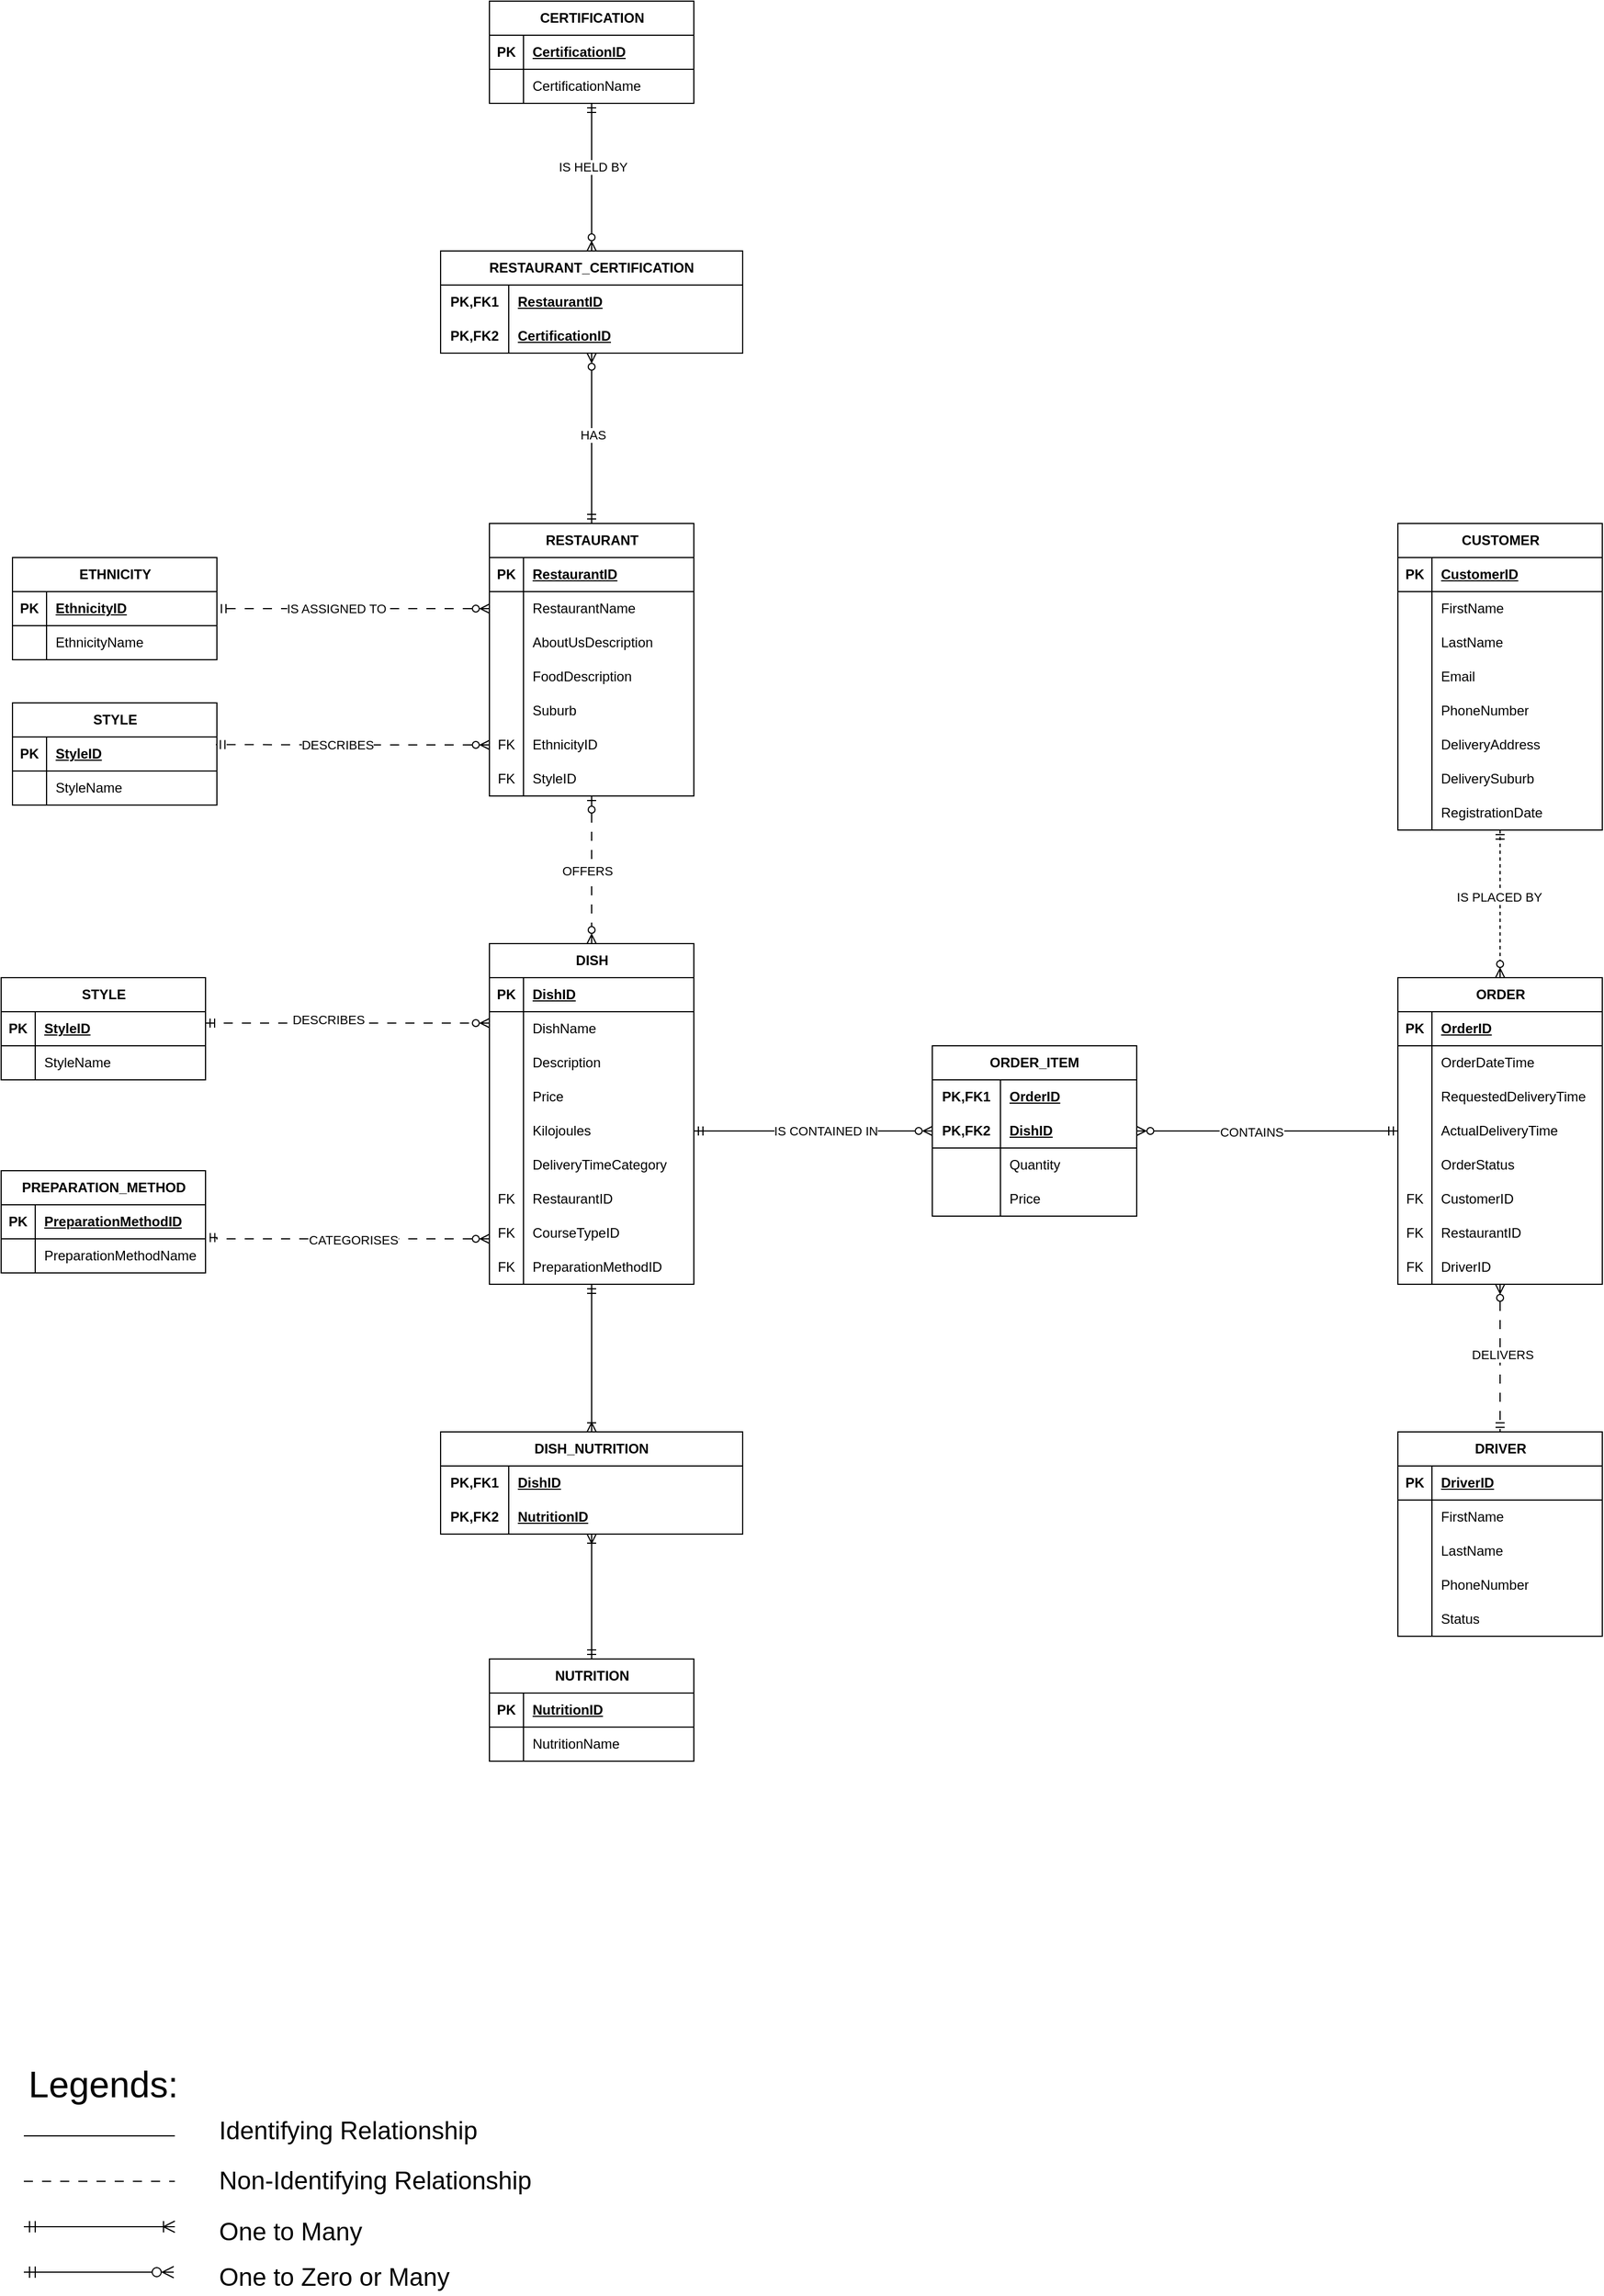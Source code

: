 <mxfile version="28.2.7">
  <diagram name="Page-1" id="UY6SPtJZ0v0UXmJKgwzr">
    <mxGraphModel dx="2035" dy="3022" grid="1" gridSize="10" guides="1" tooltips="1" connect="1" arrows="1" fold="1" page="1" pageScale="1" pageWidth="827" pageHeight="1169" math="0" shadow="0">
      <root>
        <mxCell id="0" />
        <mxCell id="1" parent="0" />
        <mxCell id="98f8zos-kLZi4Wkms1c--110" style="edgeStyle=orthogonalEdgeStyle;rounded=0;orthogonalLoop=1;jettySize=auto;html=1;endArrow=ERzeroToMany;endFill=0;startArrow=ERzeroToOne;startFill=0;dashed=1;dashPattern=8 8;" edge="1" parent="1" source="98f8zos-kLZi4Wkms1c--7" target="98f8zos-kLZi4Wkms1c--73">
          <mxGeometry relative="1" as="geometry" />
        </mxCell>
        <mxCell id="98f8zos-kLZi4Wkms1c--147" value="OFFERS" style="edgeLabel;html=1;align=center;verticalAlign=middle;resizable=0;points=[];" vertex="1" connectable="0" parent="98f8zos-kLZi4Wkms1c--110">
          <mxGeometry x="0.014" y="-4" relative="1" as="geometry">
            <mxPoint as="offset" />
          </mxGeometry>
        </mxCell>
        <mxCell id="98f8zos-kLZi4Wkms1c--7" value="RESTAURANT" style="shape=table;startSize=30;container=1;collapsible=1;childLayout=tableLayout;fixedRows=1;rowLines=0;fontStyle=1;align=center;resizeLast=1;html=1;" vertex="1" parent="1">
          <mxGeometry x="320" y="160" width="180" height="240" as="geometry" />
        </mxCell>
        <mxCell id="98f8zos-kLZi4Wkms1c--8" value="" style="shape=tableRow;horizontal=0;startSize=0;swimlaneHead=0;swimlaneBody=0;fillColor=none;collapsible=0;dropTarget=0;points=[[0,0.5],[1,0.5]];portConstraint=eastwest;top=0;left=0;right=0;bottom=1;" vertex="1" parent="98f8zos-kLZi4Wkms1c--7">
          <mxGeometry y="30" width="180" height="30" as="geometry" />
        </mxCell>
        <mxCell id="98f8zos-kLZi4Wkms1c--9" value="PK" style="shape=partialRectangle;connectable=0;fillColor=none;top=0;left=0;bottom=0;right=0;fontStyle=1;overflow=hidden;whiteSpace=wrap;html=1;" vertex="1" parent="98f8zos-kLZi4Wkms1c--8">
          <mxGeometry width="30" height="30" as="geometry">
            <mxRectangle width="30" height="30" as="alternateBounds" />
          </mxGeometry>
        </mxCell>
        <mxCell id="98f8zos-kLZi4Wkms1c--10" value="RestaurantID" style="shape=partialRectangle;connectable=0;fillColor=none;top=0;left=0;bottom=0;right=0;align=left;spacingLeft=6;fontStyle=5;overflow=hidden;whiteSpace=wrap;html=1;" vertex="1" parent="98f8zos-kLZi4Wkms1c--8">
          <mxGeometry x="30" width="150" height="30" as="geometry">
            <mxRectangle width="150" height="30" as="alternateBounds" />
          </mxGeometry>
        </mxCell>
        <mxCell id="98f8zos-kLZi4Wkms1c--11" value="" style="shape=tableRow;horizontal=0;startSize=0;swimlaneHead=0;swimlaneBody=0;fillColor=none;collapsible=0;dropTarget=0;points=[[0,0.5],[1,0.5]];portConstraint=eastwest;top=0;left=0;right=0;bottom=0;" vertex="1" parent="98f8zos-kLZi4Wkms1c--7">
          <mxGeometry y="60" width="180" height="30" as="geometry" />
        </mxCell>
        <mxCell id="98f8zos-kLZi4Wkms1c--12" value="" style="shape=partialRectangle;connectable=0;fillColor=none;top=0;left=0;bottom=0;right=0;editable=1;overflow=hidden;whiteSpace=wrap;html=1;" vertex="1" parent="98f8zos-kLZi4Wkms1c--11">
          <mxGeometry width="30" height="30" as="geometry">
            <mxRectangle width="30" height="30" as="alternateBounds" />
          </mxGeometry>
        </mxCell>
        <mxCell id="98f8zos-kLZi4Wkms1c--13" value="RestaurantName" style="shape=partialRectangle;connectable=0;fillColor=none;top=0;left=0;bottom=0;right=0;align=left;spacingLeft=6;overflow=hidden;whiteSpace=wrap;html=1;" vertex="1" parent="98f8zos-kLZi4Wkms1c--11">
          <mxGeometry x="30" width="150" height="30" as="geometry">
            <mxRectangle width="150" height="30" as="alternateBounds" />
          </mxGeometry>
        </mxCell>
        <mxCell id="98f8zos-kLZi4Wkms1c--14" value="" style="shape=tableRow;horizontal=0;startSize=0;swimlaneHead=0;swimlaneBody=0;fillColor=none;collapsible=0;dropTarget=0;points=[[0,0.5],[1,0.5]];portConstraint=eastwest;top=0;left=0;right=0;bottom=0;" vertex="1" parent="98f8zos-kLZi4Wkms1c--7">
          <mxGeometry y="90" width="180" height="30" as="geometry" />
        </mxCell>
        <mxCell id="98f8zos-kLZi4Wkms1c--15" value="" style="shape=partialRectangle;connectable=0;fillColor=none;top=0;left=0;bottom=0;right=0;editable=1;overflow=hidden;whiteSpace=wrap;html=1;" vertex="1" parent="98f8zos-kLZi4Wkms1c--14">
          <mxGeometry width="30" height="30" as="geometry">
            <mxRectangle width="30" height="30" as="alternateBounds" />
          </mxGeometry>
        </mxCell>
        <mxCell id="98f8zos-kLZi4Wkms1c--16" value="AboutUsDescription" style="shape=partialRectangle;connectable=0;fillColor=none;top=0;left=0;bottom=0;right=0;align=left;spacingLeft=6;overflow=hidden;whiteSpace=wrap;html=1;" vertex="1" parent="98f8zos-kLZi4Wkms1c--14">
          <mxGeometry x="30" width="150" height="30" as="geometry">
            <mxRectangle width="150" height="30" as="alternateBounds" />
          </mxGeometry>
        </mxCell>
        <mxCell id="98f8zos-kLZi4Wkms1c--17" value="" style="shape=tableRow;horizontal=0;startSize=0;swimlaneHead=0;swimlaneBody=0;fillColor=none;collapsible=0;dropTarget=0;points=[[0,0.5],[1,0.5]];portConstraint=eastwest;top=0;left=0;right=0;bottom=0;" vertex="1" parent="98f8zos-kLZi4Wkms1c--7">
          <mxGeometry y="120" width="180" height="30" as="geometry" />
        </mxCell>
        <mxCell id="98f8zos-kLZi4Wkms1c--18" value="" style="shape=partialRectangle;connectable=0;fillColor=none;top=0;left=0;bottom=0;right=0;editable=1;overflow=hidden;whiteSpace=wrap;html=1;" vertex="1" parent="98f8zos-kLZi4Wkms1c--17">
          <mxGeometry width="30" height="30" as="geometry">
            <mxRectangle width="30" height="30" as="alternateBounds" />
          </mxGeometry>
        </mxCell>
        <mxCell id="98f8zos-kLZi4Wkms1c--19" value="FoodDescription" style="shape=partialRectangle;connectable=0;fillColor=none;top=0;left=0;bottom=0;right=0;align=left;spacingLeft=6;overflow=hidden;whiteSpace=wrap;html=1;" vertex="1" parent="98f8zos-kLZi4Wkms1c--17">
          <mxGeometry x="30" width="150" height="30" as="geometry">
            <mxRectangle width="150" height="30" as="alternateBounds" />
          </mxGeometry>
        </mxCell>
        <mxCell id="98f8zos-kLZi4Wkms1c--20" value="" style="shape=tableRow;horizontal=0;startSize=0;swimlaneHead=0;swimlaneBody=0;fillColor=none;collapsible=0;dropTarget=0;points=[[0,0.5],[1,0.5]];portConstraint=eastwest;top=0;left=0;right=0;bottom=0;" vertex="1" parent="98f8zos-kLZi4Wkms1c--7">
          <mxGeometry y="150" width="180" height="30" as="geometry" />
        </mxCell>
        <mxCell id="98f8zos-kLZi4Wkms1c--21" value="" style="shape=partialRectangle;connectable=0;fillColor=none;top=0;left=0;bottom=0;right=0;editable=1;overflow=hidden;whiteSpace=wrap;html=1;" vertex="1" parent="98f8zos-kLZi4Wkms1c--20">
          <mxGeometry width="30" height="30" as="geometry">
            <mxRectangle width="30" height="30" as="alternateBounds" />
          </mxGeometry>
        </mxCell>
        <mxCell id="98f8zos-kLZi4Wkms1c--22" value="Suburb" style="shape=partialRectangle;connectable=0;fillColor=none;top=0;left=0;bottom=0;right=0;align=left;spacingLeft=6;overflow=hidden;whiteSpace=wrap;html=1;" vertex="1" parent="98f8zos-kLZi4Wkms1c--20">
          <mxGeometry x="30" width="150" height="30" as="geometry">
            <mxRectangle width="150" height="30" as="alternateBounds" />
          </mxGeometry>
        </mxCell>
        <mxCell id="98f8zos-kLZi4Wkms1c--61" value="" style="shape=tableRow;horizontal=0;startSize=0;swimlaneHead=0;swimlaneBody=0;fillColor=none;collapsible=0;dropTarget=0;points=[[0,0.5],[1,0.5]];portConstraint=eastwest;top=0;left=0;right=0;bottom=0;" vertex="1" parent="98f8zos-kLZi4Wkms1c--7">
          <mxGeometry y="180" width="180" height="30" as="geometry" />
        </mxCell>
        <mxCell id="98f8zos-kLZi4Wkms1c--62" value="FK" style="shape=partialRectangle;connectable=0;fillColor=none;top=0;left=0;bottom=0;right=0;editable=1;overflow=hidden;whiteSpace=wrap;html=1;" vertex="1" parent="98f8zos-kLZi4Wkms1c--61">
          <mxGeometry width="30" height="30" as="geometry">
            <mxRectangle width="30" height="30" as="alternateBounds" />
          </mxGeometry>
        </mxCell>
        <mxCell id="98f8zos-kLZi4Wkms1c--63" value="EthnicityID" style="shape=partialRectangle;connectable=0;fillColor=none;top=0;left=0;bottom=0;right=0;align=left;spacingLeft=6;overflow=hidden;whiteSpace=wrap;html=1;" vertex="1" parent="98f8zos-kLZi4Wkms1c--61">
          <mxGeometry x="30" width="150" height="30" as="geometry">
            <mxRectangle width="150" height="30" as="alternateBounds" />
          </mxGeometry>
        </mxCell>
        <mxCell id="98f8zos-kLZi4Wkms1c--64" value="" style="shape=tableRow;horizontal=0;startSize=0;swimlaneHead=0;swimlaneBody=0;fillColor=none;collapsible=0;dropTarget=0;points=[[0,0.5],[1,0.5]];portConstraint=eastwest;top=0;left=0;right=0;bottom=0;" vertex="1" parent="98f8zos-kLZi4Wkms1c--7">
          <mxGeometry y="210" width="180" height="30" as="geometry" />
        </mxCell>
        <mxCell id="98f8zos-kLZi4Wkms1c--65" value="FK" style="shape=partialRectangle;connectable=0;fillColor=none;top=0;left=0;bottom=0;right=0;editable=1;overflow=hidden;whiteSpace=wrap;html=1;" vertex="1" parent="98f8zos-kLZi4Wkms1c--64">
          <mxGeometry width="30" height="30" as="geometry">
            <mxRectangle width="30" height="30" as="alternateBounds" />
          </mxGeometry>
        </mxCell>
        <mxCell id="98f8zos-kLZi4Wkms1c--66" value="StyleID" style="shape=partialRectangle;connectable=0;fillColor=none;top=0;left=0;bottom=0;right=0;align=left;spacingLeft=6;overflow=hidden;whiteSpace=wrap;html=1;" vertex="1" parent="98f8zos-kLZi4Wkms1c--64">
          <mxGeometry x="30" width="150" height="30" as="geometry">
            <mxRectangle width="150" height="30" as="alternateBounds" />
          </mxGeometry>
        </mxCell>
        <mxCell id="98f8zos-kLZi4Wkms1c--294" style="edgeStyle=orthogonalEdgeStyle;rounded=0;orthogonalLoop=1;jettySize=auto;html=1;entryX=1.001;entryY=-0.036;entryDx=0;entryDy=0;dashed=1;dashPattern=8 8;startArrow=ERzeroToMany;startFill=0;endArrow=ERmandOne;endFill=0;entryPerimeter=0;" edge="1" parent="1" source="98f8zos-kLZi4Wkms1c--73" target="98f8zos-kLZi4Wkms1c--282">
          <mxGeometry relative="1" as="geometry">
            <Array as="points">
              <mxPoint x="80" y="790" />
              <mxPoint x="80" y="789" />
            </Array>
          </mxGeometry>
        </mxCell>
        <mxCell id="98f8zos-kLZi4Wkms1c--295" value="CATEGORISES" style="edgeLabel;html=1;align=center;verticalAlign=middle;resizable=0;points=[];" vertex="1" connectable="0" parent="98f8zos-kLZi4Wkms1c--294">
          <mxGeometry x="-0.041" y="1" relative="1" as="geometry">
            <mxPoint as="offset" />
          </mxGeometry>
        </mxCell>
        <mxCell id="98f8zos-kLZi4Wkms1c--403" style="edgeStyle=orthogonalEdgeStyle;rounded=0;orthogonalLoop=1;jettySize=auto;html=1;entryX=0.5;entryY=0;entryDx=0;entryDy=0;endArrow=ERoneToMany;endFill=0;startArrow=ERmandOne;startFill=0;" edge="1" parent="1" source="98f8zos-kLZi4Wkms1c--73" target="98f8zos-kLZi4Wkms1c--419">
          <mxGeometry relative="1" as="geometry">
            <mxPoint x="410" y="1059" as="targetPoint" />
          </mxGeometry>
        </mxCell>
        <mxCell id="98f8zos-kLZi4Wkms1c--73" value="DISH" style="shape=table;startSize=30;container=1;collapsible=1;childLayout=tableLayout;fixedRows=1;rowLines=0;fontStyle=1;align=center;resizeLast=1;html=1;" vertex="1" parent="1">
          <mxGeometry x="320" y="530" width="180" height="300" as="geometry" />
        </mxCell>
        <mxCell id="98f8zos-kLZi4Wkms1c--74" value="" style="shape=tableRow;horizontal=0;startSize=0;swimlaneHead=0;swimlaneBody=0;fillColor=none;collapsible=0;dropTarget=0;points=[[0,0.5],[1,0.5]];portConstraint=eastwest;top=0;left=0;right=0;bottom=1;" vertex="1" parent="98f8zos-kLZi4Wkms1c--73">
          <mxGeometry y="30" width="180" height="30" as="geometry" />
        </mxCell>
        <mxCell id="98f8zos-kLZi4Wkms1c--75" value="PK" style="shape=partialRectangle;connectable=0;fillColor=none;top=0;left=0;bottom=0;right=0;fontStyle=1;overflow=hidden;whiteSpace=wrap;html=1;" vertex="1" parent="98f8zos-kLZi4Wkms1c--74">
          <mxGeometry width="30" height="30" as="geometry">
            <mxRectangle width="30" height="30" as="alternateBounds" />
          </mxGeometry>
        </mxCell>
        <mxCell id="98f8zos-kLZi4Wkms1c--76" value="DishID" style="shape=partialRectangle;connectable=0;fillColor=none;top=0;left=0;bottom=0;right=0;align=left;spacingLeft=6;fontStyle=5;overflow=hidden;whiteSpace=wrap;html=1;" vertex="1" parent="98f8zos-kLZi4Wkms1c--74">
          <mxGeometry x="30" width="150" height="30" as="geometry">
            <mxRectangle width="150" height="30" as="alternateBounds" />
          </mxGeometry>
        </mxCell>
        <mxCell id="98f8zos-kLZi4Wkms1c--77" value="" style="shape=tableRow;horizontal=0;startSize=0;swimlaneHead=0;swimlaneBody=0;fillColor=none;collapsible=0;dropTarget=0;points=[[0,0.5],[1,0.5]];portConstraint=eastwest;top=0;left=0;right=0;bottom=0;" vertex="1" parent="98f8zos-kLZi4Wkms1c--73">
          <mxGeometry y="60" width="180" height="30" as="geometry" />
        </mxCell>
        <mxCell id="98f8zos-kLZi4Wkms1c--78" value="" style="shape=partialRectangle;connectable=0;fillColor=none;top=0;left=0;bottom=0;right=0;editable=1;overflow=hidden;whiteSpace=wrap;html=1;" vertex="1" parent="98f8zos-kLZi4Wkms1c--77">
          <mxGeometry width="30" height="30" as="geometry">
            <mxRectangle width="30" height="30" as="alternateBounds" />
          </mxGeometry>
        </mxCell>
        <mxCell id="98f8zos-kLZi4Wkms1c--79" value="DishName" style="shape=partialRectangle;connectable=0;fillColor=none;top=0;left=0;bottom=0;right=0;align=left;spacingLeft=6;overflow=hidden;whiteSpace=wrap;html=1;" vertex="1" parent="98f8zos-kLZi4Wkms1c--77">
          <mxGeometry x="30" width="150" height="30" as="geometry">
            <mxRectangle width="150" height="30" as="alternateBounds" />
          </mxGeometry>
        </mxCell>
        <mxCell id="98f8zos-kLZi4Wkms1c--80" value="" style="shape=tableRow;horizontal=0;startSize=0;swimlaneHead=0;swimlaneBody=0;fillColor=none;collapsible=0;dropTarget=0;points=[[0,0.5],[1,0.5]];portConstraint=eastwest;top=0;left=0;right=0;bottom=0;" vertex="1" parent="98f8zos-kLZi4Wkms1c--73">
          <mxGeometry y="90" width="180" height="30" as="geometry" />
        </mxCell>
        <mxCell id="98f8zos-kLZi4Wkms1c--81" value="" style="shape=partialRectangle;connectable=0;fillColor=none;top=0;left=0;bottom=0;right=0;editable=1;overflow=hidden;whiteSpace=wrap;html=1;" vertex="1" parent="98f8zos-kLZi4Wkms1c--80">
          <mxGeometry width="30" height="30" as="geometry">
            <mxRectangle width="30" height="30" as="alternateBounds" />
          </mxGeometry>
        </mxCell>
        <mxCell id="98f8zos-kLZi4Wkms1c--82" value="Description" style="shape=partialRectangle;connectable=0;fillColor=none;top=0;left=0;bottom=0;right=0;align=left;spacingLeft=6;overflow=hidden;whiteSpace=wrap;html=1;" vertex="1" parent="98f8zos-kLZi4Wkms1c--80">
          <mxGeometry x="30" width="150" height="30" as="geometry">
            <mxRectangle width="150" height="30" as="alternateBounds" />
          </mxGeometry>
        </mxCell>
        <mxCell id="98f8zos-kLZi4Wkms1c--95" value="" style="shape=tableRow;horizontal=0;startSize=0;swimlaneHead=0;swimlaneBody=0;fillColor=none;collapsible=0;dropTarget=0;points=[[0,0.5],[1,0.5]];portConstraint=eastwest;top=0;left=0;right=0;bottom=0;" vertex="1" parent="98f8zos-kLZi4Wkms1c--73">
          <mxGeometry y="120" width="180" height="30" as="geometry" />
        </mxCell>
        <mxCell id="98f8zos-kLZi4Wkms1c--96" value="" style="shape=partialRectangle;connectable=0;fillColor=none;top=0;left=0;bottom=0;right=0;editable=1;overflow=hidden;whiteSpace=wrap;html=1;" vertex="1" parent="98f8zos-kLZi4Wkms1c--95">
          <mxGeometry width="30" height="30" as="geometry">
            <mxRectangle width="30" height="30" as="alternateBounds" />
          </mxGeometry>
        </mxCell>
        <mxCell id="98f8zos-kLZi4Wkms1c--97" value="Price" style="shape=partialRectangle;connectable=0;fillColor=none;top=0;left=0;bottom=0;right=0;align=left;spacingLeft=6;overflow=hidden;whiteSpace=wrap;html=1;" vertex="1" parent="98f8zos-kLZi4Wkms1c--95">
          <mxGeometry x="30" width="150" height="30" as="geometry">
            <mxRectangle width="150" height="30" as="alternateBounds" />
          </mxGeometry>
        </mxCell>
        <mxCell id="98f8zos-kLZi4Wkms1c--83" value="" style="shape=tableRow;horizontal=0;startSize=0;swimlaneHead=0;swimlaneBody=0;fillColor=none;collapsible=0;dropTarget=0;points=[[0,0.5],[1,0.5]];portConstraint=eastwest;top=0;left=0;right=0;bottom=0;" vertex="1" parent="98f8zos-kLZi4Wkms1c--73">
          <mxGeometry y="150" width="180" height="30" as="geometry" />
        </mxCell>
        <mxCell id="98f8zos-kLZi4Wkms1c--84" value="" style="shape=partialRectangle;connectable=0;fillColor=none;top=0;left=0;bottom=0;right=0;editable=1;overflow=hidden;whiteSpace=wrap;html=1;" vertex="1" parent="98f8zos-kLZi4Wkms1c--83">
          <mxGeometry width="30" height="30" as="geometry">
            <mxRectangle width="30" height="30" as="alternateBounds" />
          </mxGeometry>
        </mxCell>
        <mxCell id="98f8zos-kLZi4Wkms1c--85" value="Kilojoules" style="shape=partialRectangle;connectable=0;fillColor=none;top=0;left=0;bottom=0;right=0;align=left;spacingLeft=6;overflow=hidden;whiteSpace=wrap;html=1;" vertex="1" parent="98f8zos-kLZi4Wkms1c--83">
          <mxGeometry x="30" width="150" height="30" as="geometry">
            <mxRectangle width="150" height="30" as="alternateBounds" />
          </mxGeometry>
        </mxCell>
        <mxCell id="98f8zos-kLZi4Wkms1c--98" value="" style="shape=tableRow;horizontal=0;startSize=0;swimlaneHead=0;swimlaneBody=0;fillColor=none;collapsible=0;dropTarget=0;points=[[0,0.5],[1,0.5]];portConstraint=eastwest;top=0;left=0;right=0;bottom=0;" vertex="1" parent="98f8zos-kLZi4Wkms1c--73">
          <mxGeometry y="180" width="180" height="30" as="geometry" />
        </mxCell>
        <mxCell id="98f8zos-kLZi4Wkms1c--99" value="" style="shape=partialRectangle;connectable=0;fillColor=none;top=0;left=0;bottom=0;right=0;editable=1;overflow=hidden;whiteSpace=wrap;html=1;" vertex="1" parent="98f8zos-kLZi4Wkms1c--98">
          <mxGeometry width="30" height="30" as="geometry">
            <mxRectangle width="30" height="30" as="alternateBounds" />
          </mxGeometry>
        </mxCell>
        <mxCell id="98f8zos-kLZi4Wkms1c--100" value="DeliveryTimeCategory" style="shape=partialRectangle;connectable=0;fillColor=none;top=0;left=0;bottom=0;right=0;align=left;spacingLeft=6;overflow=hidden;whiteSpace=wrap;html=1;" vertex="1" parent="98f8zos-kLZi4Wkms1c--98">
          <mxGeometry x="30" width="150" height="30" as="geometry">
            <mxRectangle width="150" height="30" as="alternateBounds" />
          </mxGeometry>
        </mxCell>
        <mxCell id="98f8zos-kLZi4Wkms1c--101" value="" style="shape=tableRow;horizontal=0;startSize=0;swimlaneHead=0;swimlaneBody=0;fillColor=none;collapsible=0;dropTarget=0;points=[[0,0.5],[1,0.5]];portConstraint=eastwest;top=0;left=0;right=0;bottom=0;" vertex="1" parent="98f8zos-kLZi4Wkms1c--73">
          <mxGeometry y="210" width="180" height="30" as="geometry" />
        </mxCell>
        <mxCell id="98f8zos-kLZi4Wkms1c--102" value="FK" style="shape=partialRectangle;connectable=0;fillColor=none;top=0;left=0;bottom=0;right=0;editable=1;overflow=hidden;whiteSpace=wrap;html=1;" vertex="1" parent="98f8zos-kLZi4Wkms1c--101">
          <mxGeometry width="30" height="30" as="geometry">
            <mxRectangle width="30" height="30" as="alternateBounds" />
          </mxGeometry>
        </mxCell>
        <mxCell id="98f8zos-kLZi4Wkms1c--103" value="RestaurantID" style="shape=partialRectangle;connectable=0;fillColor=none;top=0;left=0;bottom=0;right=0;align=left;spacingLeft=6;overflow=hidden;whiteSpace=wrap;html=1;" vertex="1" parent="98f8zos-kLZi4Wkms1c--101">
          <mxGeometry x="30" width="150" height="30" as="geometry">
            <mxRectangle width="150" height="30" as="alternateBounds" />
          </mxGeometry>
        </mxCell>
        <mxCell id="98f8zos-kLZi4Wkms1c--104" value="" style="shape=tableRow;horizontal=0;startSize=0;swimlaneHead=0;swimlaneBody=0;fillColor=none;collapsible=0;dropTarget=0;points=[[0,0.5],[1,0.5]];portConstraint=eastwest;top=0;left=0;right=0;bottom=0;" vertex="1" parent="98f8zos-kLZi4Wkms1c--73">
          <mxGeometry y="240" width="180" height="30" as="geometry" />
        </mxCell>
        <mxCell id="98f8zos-kLZi4Wkms1c--105" value="FK" style="shape=partialRectangle;connectable=0;fillColor=none;top=0;left=0;bottom=0;right=0;editable=1;overflow=hidden;whiteSpace=wrap;html=1;" vertex="1" parent="98f8zos-kLZi4Wkms1c--104">
          <mxGeometry width="30" height="30" as="geometry">
            <mxRectangle width="30" height="30" as="alternateBounds" />
          </mxGeometry>
        </mxCell>
        <mxCell id="98f8zos-kLZi4Wkms1c--106" value="CourseTypeID" style="shape=partialRectangle;connectable=0;fillColor=none;top=0;left=0;bottom=0;right=0;align=left;spacingLeft=6;overflow=hidden;whiteSpace=wrap;html=1;" vertex="1" parent="98f8zos-kLZi4Wkms1c--104">
          <mxGeometry x="30" width="150" height="30" as="geometry">
            <mxRectangle width="150" height="30" as="alternateBounds" />
          </mxGeometry>
        </mxCell>
        <mxCell id="98f8zos-kLZi4Wkms1c--107" value="" style="shape=tableRow;horizontal=0;startSize=0;swimlaneHead=0;swimlaneBody=0;fillColor=none;collapsible=0;dropTarget=0;points=[[0,0.5],[1,0.5]];portConstraint=eastwest;top=0;left=0;right=0;bottom=0;" vertex="1" parent="98f8zos-kLZi4Wkms1c--73">
          <mxGeometry y="270" width="180" height="30" as="geometry" />
        </mxCell>
        <mxCell id="98f8zos-kLZi4Wkms1c--108" value="FK" style="shape=partialRectangle;connectable=0;fillColor=none;top=0;left=0;bottom=0;right=0;editable=1;overflow=hidden;whiteSpace=wrap;html=1;" vertex="1" parent="98f8zos-kLZi4Wkms1c--107">
          <mxGeometry width="30" height="30" as="geometry">
            <mxRectangle width="30" height="30" as="alternateBounds" />
          </mxGeometry>
        </mxCell>
        <mxCell id="98f8zos-kLZi4Wkms1c--109" value="PreparationMethodID" style="shape=partialRectangle;connectable=0;fillColor=none;top=0;left=0;bottom=0;right=0;align=left;spacingLeft=6;overflow=hidden;whiteSpace=wrap;html=1;" vertex="1" parent="98f8zos-kLZi4Wkms1c--107">
          <mxGeometry x="30" width="150" height="30" as="geometry">
            <mxRectangle width="150" height="30" as="alternateBounds" />
          </mxGeometry>
        </mxCell>
        <mxCell id="98f8zos-kLZi4Wkms1c--133" style="edgeStyle=orthogonalEdgeStyle;rounded=0;orthogonalLoop=1;jettySize=auto;html=1;entryX=0;entryY=0.5;entryDx=0;entryDy=0;endArrow=ERzeroToMany;endFill=0;startArrow=ERmandOne;startFill=0;" edge="1" parent="1" source="98f8zos-kLZi4Wkms1c--83" target="98f8zos-kLZi4Wkms1c--138">
          <mxGeometry relative="1" as="geometry">
            <mxPoint x="720" y="695" as="targetPoint" />
          </mxGeometry>
        </mxCell>
        <mxCell id="98f8zos-kLZi4Wkms1c--274" value="IS CONTAINED IN" style="edgeLabel;html=1;align=center;verticalAlign=middle;resizable=0;points=[];" vertex="1" connectable="0" parent="98f8zos-kLZi4Wkms1c--133">
          <mxGeometry x="0.106" relative="1" as="geometry">
            <mxPoint as="offset" />
          </mxGeometry>
        </mxCell>
        <mxCell id="98f8zos-kLZi4Wkms1c--134" value="ORDER_ITEM" style="shape=table;startSize=30;container=1;collapsible=1;childLayout=tableLayout;fixedRows=1;rowLines=0;fontStyle=1;align=center;resizeLast=1;html=1;whiteSpace=wrap;" vertex="1" parent="1">
          <mxGeometry x="710" y="620" width="180" height="150" as="geometry" />
        </mxCell>
        <mxCell id="98f8zos-kLZi4Wkms1c--135" value="" style="shape=tableRow;horizontal=0;startSize=0;swimlaneHead=0;swimlaneBody=0;fillColor=none;collapsible=0;dropTarget=0;points=[[0,0.5],[1,0.5]];portConstraint=eastwest;top=0;left=0;right=0;bottom=0;html=1;" vertex="1" parent="98f8zos-kLZi4Wkms1c--134">
          <mxGeometry y="30" width="180" height="30" as="geometry" />
        </mxCell>
        <mxCell id="98f8zos-kLZi4Wkms1c--136" value="PK,FK1" style="shape=partialRectangle;connectable=0;fillColor=none;top=0;left=0;bottom=0;right=0;fontStyle=1;overflow=hidden;html=1;whiteSpace=wrap;" vertex="1" parent="98f8zos-kLZi4Wkms1c--135">
          <mxGeometry width="60" height="30" as="geometry">
            <mxRectangle width="60" height="30" as="alternateBounds" />
          </mxGeometry>
        </mxCell>
        <mxCell id="98f8zos-kLZi4Wkms1c--137" value="OrderID&lt;span style=&quot;white-space: pre;&quot;&gt;&#x9;&lt;/span&gt;" style="shape=partialRectangle;connectable=0;fillColor=none;top=0;left=0;bottom=0;right=0;align=left;spacingLeft=6;fontStyle=5;overflow=hidden;html=1;whiteSpace=wrap;" vertex="1" parent="98f8zos-kLZi4Wkms1c--135">
          <mxGeometry x="60" width="120" height="30" as="geometry">
            <mxRectangle width="120" height="30" as="alternateBounds" />
          </mxGeometry>
        </mxCell>
        <mxCell id="98f8zos-kLZi4Wkms1c--138" value="" style="shape=tableRow;horizontal=0;startSize=0;swimlaneHead=0;swimlaneBody=0;fillColor=none;collapsible=0;dropTarget=0;points=[[0,0.5],[1,0.5]];portConstraint=eastwest;top=0;left=0;right=0;bottom=1;html=1;" vertex="1" parent="98f8zos-kLZi4Wkms1c--134">
          <mxGeometry y="60" width="180" height="30" as="geometry" />
        </mxCell>
        <mxCell id="98f8zos-kLZi4Wkms1c--139" value="PK,FK2" style="shape=partialRectangle;connectable=0;fillColor=none;top=0;left=0;bottom=0;right=0;fontStyle=1;overflow=hidden;html=1;whiteSpace=wrap;" vertex="1" parent="98f8zos-kLZi4Wkms1c--138">
          <mxGeometry width="60" height="30" as="geometry">
            <mxRectangle width="60" height="30" as="alternateBounds" />
          </mxGeometry>
        </mxCell>
        <mxCell id="98f8zos-kLZi4Wkms1c--140" value="DishID" style="shape=partialRectangle;connectable=0;fillColor=none;top=0;left=0;bottom=0;right=0;align=left;spacingLeft=6;fontStyle=5;overflow=hidden;html=1;whiteSpace=wrap;" vertex="1" parent="98f8zos-kLZi4Wkms1c--138">
          <mxGeometry x="60" width="120" height="30" as="geometry">
            <mxRectangle width="120" height="30" as="alternateBounds" />
          </mxGeometry>
        </mxCell>
        <mxCell id="98f8zos-kLZi4Wkms1c--141" value="" style="shape=tableRow;horizontal=0;startSize=0;swimlaneHead=0;swimlaneBody=0;fillColor=none;collapsible=0;dropTarget=0;points=[[0,0.5],[1,0.5]];portConstraint=eastwest;top=0;left=0;right=0;bottom=0;html=1;" vertex="1" parent="98f8zos-kLZi4Wkms1c--134">
          <mxGeometry y="90" width="180" height="30" as="geometry" />
        </mxCell>
        <mxCell id="98f8zos-kLZi4Wkms1c--142" value="" style="shape=partialRectangle;connectable=0;fillColor=none;top=0;left=0;bottom=0;right=0;editable=1;overflow=hidden;html=1;whiteSpace=wrap;" vertex="1" parent="98f8zos-kLZi4Wkms1c--141">
          <mxGeometry width="60" height="30" as="geometry">
            <mxRectangle width="60" height="30" as="alternateBounds" />
          </mxGeometry>
        </mxCell>
        <mxCell id="98f8zos-kLZi4Wkms1c--143" value="Quantity" style="shape=partialRectangle;connectable=0;fillColor=none;top=0;left=0;bottom=0;right=0;align=left;spacingLeft=6;overflow=hidden;html=1;whiteSpace=wrap;" vertex="1" parent="98f8zos-kLZi4Wkms1c--141">
          <mxGeometry x="60" width="120" height="30" as="geometry">
            <mxRectangle width="120" height="30" as="alternateBounds" />
          </mxGeometry>
        </mxCell>
        <mxCell id="98f8zos-kLZi4Wkms1c--144" value="" style="shape=tableRow;horizontal=0;startSize=0;swimlaneHead=0;swimlaneBody=0;fillColor=none;collapsible=0;dropTarget=0;points=[[0,0.5],[1,0.5]];portConstraint=eastwest;top=0;left=0;right=0;bottom=0;html=1;" vertex="1" parent="98f8zos-kLZi4Wkms1c--134">
          <mxGeometry y="120" width="180" height="30" as="geometry" />
        </mxCell>
        <mxCell id="98f8zos-kLZi4Wkms1c--145" value="" style="shape=partialRectangle;connectable=0;fillColor=none;top=0;left=0;bottom=0;right=0;editable=1;overflow=hidden;html=1;whiteSpace=wrap;" vertex="1" parent="98f8zos-kLZi4Wkms1c--144">
          <mxGeometry width="60" height="30" as="geometry">
            <mxRectangle width="60" height="30" as="alternateBounds" />
          </mxGeometry>
        </mxCell>
        <mxCell id="98f8zos-kLZi4Wkms1c--146" value="Price" style="shape=partialRectangle;connectable=0;fillColor=none;top=0;left=0;bottom=0;right=0;align=left;spacingLeft=6;overflow=hidden;html=1;whiteSpace=wrap;" vertex="1" parent="98f8zos-kLZi4Wkms1c--144">
          <mxGeometry x="60" width="120" height="30" as="geometry">
            <mxRectangle width="120" height="30" as="alternateBounds" />
          </mxGeometry>
        </mxCell>
        <mxCell id="98f8zos-kLZi4Wkms1c--272" style="edgeStyle=orthogonalEdgeStyle;rounded=0;orthogonalLoop=1;jettySize=auto;html=1;exitX=0.5;exitY=1;exitDx=0;exitDy=0;entryX=0.5;entryY=0;entryDx=0;entryDy=0;endArrow=ERmandOne;endFill=0;dashed=1;dashPattern=8 8;startArrow=ERzeroToMany;startFill=0;" edge="1" parent="1" source="98f8zos-kLZi4Wkms1c--161" target="98f8zos-kLZi4Wkms1c--218">
          <mxGeometry relative="1" as="geometry" />
        </mxCell>
        <mxCell id="98f8zos-kLZi4Wkms1c--273" value="DELIVERS" style="edgeLabel;html=1;align=center;verticalAlign=middle;resizable=0;points=[];" vertex="1" connectable="0" parent="98f8zos-kLZi4Wkms1c--272">
          <mxGeometry x="-0.057" y="2" relative="1" as="geometry">
            <mxPoint as="offset" />
          </mxGeometry>
        </mxCell>
        <mxCell id="98f8zos-kLZi4Wkms1c--161" value="ORDER" style="shape=table;startSize=30;container=1;collapsible=1;childLayout=tableLayout;fixedRows=1;rowLines=0;fontStyle=1;align=center;resizeLast=1;html=1;" vertex="1" parent="1">
          <mxGeometry x="1120" y="560" width="180" height="270" as="geometry" />
        </mxCell>
        <mxCell id="98f8zos-kLZi4Wkms1c--162" value="" style="shape=tableRow;horizontal=0;startSize=0;swimlaneHead=0;swimlaneBody=0;fillColor=none;collapsible=0;dropTarget=0;points=[[0,0.5],[1,0.5]];portConstraint=eastwest;top=0;left=0;right=0;bottom=1;" vertex="1" parent="98f8zos-kLZi4Wkms1c--161">
          <mxGeometry y="30" width="180" height="30" as="geometry" />
        </mxCell>
        <mxCell id="98f8zos-kLZi4Wkms1c--163" value="PK" style="shape=partialRectangle;connectable=0;fillColor=none;top=0;left=0;bottom=0;right=0;fontStyle=1;overflow=hidden;whiteSpace=wrap;html=1;" vertex="1" parent="98f8zos-kLZi4Wkms1c--162">
          <mxGeometry width="30" height="30" as="geometry">
            <mxRectangle width="30" height="30" as="alternateBounds" />
          </mxGeometry>
        </mxCell>
        <mxCell id="98f8zos-kLZi4Wkms1c--164" value="OrderID" style="shape=partialRectangle;connectable=0;fillColor=none;top=0;left=0;bottom=0;right=0;align=left;spacingLeft=6;fontStyle=5;overflow=hidden;whiteSpace=wrap;html=1;" vertex="1" parent="98f8zos-kLZi4Wkms1c--162">
          <mxGeometry x="30" width="150" height="30" as="geometry">
            <mxRectangle width="150" height="30" as="alternateBounds" />
          </mxGeometry>
        </mxCell>
        <mxCell id="98f8zos-kLZi4Wkms1c--165" value="" style="shape=tableRow;horizontal=0;startSize=0;swimlaneHead=0;swimlaneBody=0;fillColor=none;collapsible=0;dropTarget=0;points=[[0,0.5],[1,0.5]];portConstraint=eastwest;top=0;left=0;right=0;bottom=0;" vertex="1" parent="98f8zos-kLZi4Wkms1c--161">
          <mxGeometry y="60" width="180" height="30" as="geometry" />
        </mxCell>
        <mxCell id="98f8zos-kLZi4Wkms1c--166" value="" style="shape=partialRectangle;connectable=0;fillColor=none;top=0;left=0;bottom=0;right=0;editable=1;overflow=hidden;whiteSpace=wrap;html=1;" vertex="1" parent="98f8zos-kLZi4Wkms1c--165">
          <mxGeometry width="30" height="30" as="geometry">
            <mxRectangle width="30" height="30" as="alternateBounds" />
          </mxGeometry>
        </mxCell>
        <mxCell id="98f8zos-kLZi4Wkms1c--167" value="OrderDateTime" style="shape=partialRectangle;connectable=0;fillColor=none;top=0;left=0;bottom=0;right=0;align=left;spacingLeft=6;overflow=hidden;whiteSpace=wrap;html=1;" vertex="1" parent="98f8zos-kLZi4Wkms1c--165">
          <mxGeometry x="30" width="150" height="30" as="geometry">
            <mxRectangle width="150" height="30" as="alternateBounds" />
          </mxGeometry>
        </mxCell>
        <mxCell id="98f8zos-kLZi4Wkms1c--168" value="" style="shape=tableRow;horizontal=0;startSize=0;swimlaneHead=0;swimlaneBody=0;fillColor=none;collapsible=0;dropTarget=0;points=[[0,0.5],[1,0.5]];portConstraint=eastwest;top=0;left=0;right=0;bottom=0;" vertex="1" parent="98f8zos-kLZi4Wkms1c--161">
          <mxGeometry y="90" width="180" height="30" as="geometry" />
        </mxCell>
        <mxCell id="98f8zos-kLZi4Wkms1c--169" value="" style="shape=partialRectangle;connectable=0;fillColor=none;top=0;left=0;bottom=0;right=0;editable=1;overflow=hidden;whiteSpace=wrap;html=1;" vertex="1" parent="98f8zos-kLZi4Wkms1c--168">
          <mxGeometry width="30" height="30" as="geometry">
            <mxRectangle width="30" height="30" as="alternateBounds" />
          </mxGeometry>
        </mxCell>
        <mxCell id="98f8zos-kLZi4Wkms1c--170" value="RequestedDeliveryTime" style="shape=partialRectangle;connectable=0;fillColor=none;top=0;left=0;bottom=0;right=0;align=left;spacingLeft=6;overflow=hidden;whiteSpace=wrap;html=1;" vertex="1" parent="98f8zos-kLZi4Wkms1c--168">
          <mxGeometry x="30" width="150" height="30" as="geometry">
            <mxRectangle width="150" height="30" as="alternateBounds" />
          </mxGeometry>
        </mxCell>
        <mxCell id="98f8zos-kLZi4Wkms1c--171" value="" style="shape=tableRow;horizontal=0;startSize=0;swimlaneHead=0;swimlaneBody=0;fillColor=none;collapsible=0;dropTarget=0;points=[[0,0.5],[1,0.5]];portConstraint=eastwest;top=0;left=0;right=0;bottom=0;" vertex="1" parent="98f8zos-kLZi4Wkms1c--161">
          <mxGeometry y="120" width="180" height="30" as="geometry" />
        </mxCell>
        <mxCell id="98f8zos-kLZi4Wkms1c--172" value="" style="shape=partialRectangle;connectable=0;fillColor=none;top=0;left=0;bottom=0;right=0;editable=1;overflow=hidden;whiteSpace=wrap;html=1;" vertex="1" parent="98f8zos-kLZi4Wkms1c--171">
          <mxGeometry width="30" height="30" as="geometry">
            <mxRectangle width="30" height="30" as="alternateBounds" />
          </mxGeometry>
        </mxCell>
        <mxCell id="98f8zos-kLZi4Wkms1c--173" value="ActualDeliveryTime" style="shape=partialRectangle;connectable=0;fillColor=none;top=0;left=0;bottom=0;right=0;align=left;spacingLeft=6;overflow=hidden;whiteSpace=wrap;html=1;" vertex="1" parent="98f8zos-kLZi4Wkms1c--171">
          <mxGeometry x="30" width="150" height="30" as="geometry">
            <mxRectangle width="150" height="30" as="alternateBounds" />
          </mxGeometry>
        </mxCell>
        <mxCell id="98f8zos-kLZi4Wkms1c--174" value="" style="shape=tableRow;horizontal=0;startSize=0;swimlaneHead=0;swimlaneBody=0;fillColor=none;collapsible=0;dropTarget=0;points=[[0,0.5],[1,0.5]];portConstraint=eastwest;top=0;left=0;right=0;bottom=0;" vertex="1" parent="98f8zos-kLZi4Wkms1c--161">
          <mxGeometry y="150" width="180" height="30" as="geometry" />
        </mxCell>
        <mxCell id="98f8zos-kLZi4Wkms1c--175" value="" style="shape=partialRectangle;connectable=0;fillColor=none;top=0;left=0;bottom=0;right=0;editable=1;overflow=hidden;whiteSpace=wrap;html=1;" vertex="1" parent="98f8zos-kLZi4Wkms1c--174">
          <mxGeometry width="30" height="30" as="geometry">
            <mxRectangle width="30" height="30" as="alternateBounds" />
          </mxGeometry>
        </mxCell>
        <mxCell id="98f8zos-kLZi4Wkms1c--176" value="OrderStatus" style="shape=partialRectangle;connectable=0;fillColor=none;top=0;left=0;bottom=0;right=0;align=left;spacingLeft=6;overflow=hidden;whiteSpace=wrap;html=1;" vertex="1" parent="98f8zos-kLZi4Wkms1c--174">
          <mxGeometry x="30" width="150" height="30" as="geometry">
            <mxRectangle width="150" height="30" as="alternateBounds" />
          </mxGeometry>
        </mxCell>
        <mxCell id="98f8zos-kLZi4Wkms1c--177" value="" style="shape=tableRow;horizontal=0;startSize=0;swimlaneHead=0;swimlaneBody=0;fillColor=none;collapsible=0;dropTarget=0;points=[[0,0.5],[1,0.5]];portConstraint=eastwest;top=0;left=0;right=0;bottom=0;" vertex="1" parent="98f8zos-kLZi4Wkms1c--161">
          <mxGeometry y="180" width="180" height="30" as="geometry" />
        </mxCell>
        <mxCell id="98f8zos-kLZi4Wkms1c--178" value="FK" style="shape=partialRectangle;connectable=0;fillColor=none;top=0;left=0;bottom=0;right=0;editable=1;overflow=hidden;whiteSpace=wrap;html=1;" vertex="1" parent="98f8zos-kLZi4Wkms1c--177">
          <mxGeometry width="30" height="30" as="geometry">
            <mxRectangle width="30" height="30" as="alternateBounds" />
          </mxGeometry>
        </mxCell>
        <mxCell id="98f8zos-kLZi4Wkms1c--179" value="CustomerID" style="shape=partialRectangle;connectable=0;fillColor=none;top=0;left=0;bottom=0;right=0;align=left;spacingLeft=6;overflow=hidden;whiteSpace=wrap;html=1;" vertex="1" parent="98f8zos-kLZi4Wkms1c--177">
          <mxGeometry x="30" width="150" height="30" as="geometry">
            <mxRectangle width="150" height="30" as="alternateBounds" />
          </mxGeometry>
        </mxCell>
        <mxCell id="98f8zos-kLZi4Wkms1c--180" value="" style="shape=tableRow;horizontal=0;startSize=0;swimlaneHead=0;swimlaneBody=0;fillColor=none;collapsible=0;dropTarget=0;points=[[0,0.5],[1,0.5]];portConstraint=eastwest;top=0;left=0;right=0;bottom=0;" vertex="1" parent="98f8zos-kLZi4Wkms1c--161">
          <mxGeometry y="210" width="180" height="30" as="geometry" />
        </mxCell>
        <mxCell id="98f8zos-kLZi4Wkms1c--181" value="FK" style="shape=partialRectangle;connectable=0;fillColor=none;top=0;left=0;bottom=0;right=0;editable=1;overflow=hidden;whiteSpace=wrap;html=1;" vertex="1" parent="98f8zos-kLZi4Wkms1c--180">
          <mxGeometry width="30" height="30" as="geometry">
            <mxRectangle width="30" height="30" as="alternateBounds" />
          </mxGeometry>
        </mxCell>
        <mxCell id="98f8zos-kLZi4Wkms1c--182" value="RestaurantID" style="shape=partialRectangle;connectable=0;fillColor=none;top=0;left=0;bottom=0;right=0;align=left;spacingLeft=6;overflow=hidden;whiteSpace=wrap;html=1;" vertex="1" parent="98f8zos-kLZi4Wkms1c--180">
          <mxGeometry x="30" width="150" height="30" as="geometry">
            <mxRectangle width="150" height="30" as="alternateBounds" />
          </mxGeometry>
        </mxCell>
        <mxCell id="98f8zos-kLZi4Wkms1c--183" value="" style="shape=tableRow;horizontal=0;startSize=0;swimlaneHead=0;swimlaneBody=0;fillColor=none;collapsible=0;dropTarget=0;points=[[0,0.5],[1,0.5]];portConstraint=eastwest;top=0;left=0;right=0;bottom=0;" vertex="1" parent="98f8zos-kLZi4Wkms1c--161">
          <mxGeometry y="240" width="180" height="30" as="geometry" />
        </mxCell>
        <mxCell id="98f8zos-kLZi4Wkms1c--184" value="FK" style="shape=partialRectangle;connectable=0;fillColor=none;top=0;left=0;bottom=0;right=0;editable=1;overflow=hidden;whiteSpace=wrap;html=1;" vertex="1" parent="98f8zos-kLZi4Wkms1c--183">
          <mxGeometry width="30" height="30" as="geometry">
            <mxRectangle width="30" height="30" as="alternateBounds" />
          </mxGeometry>
        </mxCell>
        <mxCell id="98f8zos-kLZi4Wkms1c--185" value="DriverID" style="shape=partialRectangle;connectable=0;fillColor=none;top=0;left=0;bottom=0;right=0;align=left;spacingLeft=6;overflow=hidden;whiteSpace=wrap;html=1;" vertex="1" parent="98f8zos-kLZi4Wkms1c--183">
          <mxGeometry x="30" width="150" height="30" as="geometry">
            <mxRectangle width="150" height="30" as="alternateBounds" />
          </mxGeometry>
        </mxCell>
        <mxCell id="98f8zos-kLZi4Wkms1c--189" style="edgeStyle=orthogonalEdgeStyle;rounded=0;orthogonalLoop=1;jettySize=auto;html=1;entryX=1;entryY=0.5;entryDx=0;entryDy=0;startArrow=ERmandOne;startFill=0;endArrow=ERzeroToMany;endFill=0;" edge="1" parent="1" source="98f8zos-kLZi4Wkms1c--171" target="98f8zos-kLZi4Wkms1c--138">
          <mxGeometry relative="1" as="geometry" />
        </mxCell>
        <mxCell id="98f8zos-kLZi4Wkms1c--275" value="CONTAINS" style="edgeLabel;html=1;align=center;verticalAlign=middle;resizable=0;points=[];" vertex="1" connectable="0" parent="98f8zos-kLZi4Wkms1c--189">
          <mxGeometry x="0.121" y="1" relative="1" as="geometry">
            <mxPoint as="offset" />
          </mxGeometry>
        </mxCell>
        <mxCell id="98f8zos-kLZi4Wkms1c--215" style="edgeStyle=orthogonalEdgeStyle;rounded=0;orthogonalLoop=1;jettySize=auto;html=1;dashed=1;endArrow=ERzeroToMany;endFill=0;startArrow=ERmandOne;startFill=0;" edge="1" parent="1" source="98f8zos-kLZi4Wkms1c--190" target="98f8zos-kLZi4Wkms1c--161">
          <mxGeometry relative="1" as="geometry" />
        </mxCell>
        <mxCell id="98f8zos-kLZi4Wkms1c--217" value="IS PLACED BY" style="edgeLabel;html=1;align=center;verticalAlign=middle;resizable=0;points=[];" vertex="1" connectable="0" parent="98f8zos-kLZi4Wkms1c--215">
          <mxGeometry x="-0.1" y="-1" relative="1" as="geometry">
            <mxPoint as="offset" />
          </mxGeometry>
        </mxCell>
        <mxCell id="98f8zos-kLZi4Wkms1c--190" value="CUSTOMER" style="shape=table;startSize=30;container=1;collapsible=1;childLayout=tableLayout;fixedRows=1;rowLines=0;fontStyle=1;align=center;resizeLast=1;html=1;" vertex="1" parent="1">
          <mxGeometry x="1120" y="160" width="180" height="270" as="geometry" />
        </mxCell>
        <mxCell id="98f8zos-kLZi4Wkms1c--191" value="" style="shape=tableRow;horizontal=0;startSize=0;swimlaneHead=0;swimlaneBody=0;fillColor=none;collapsible=0;dropTarget=0;points=[[0,0.5],[1,0.5]];portConstraint=eastwest;top=0;left=0;right=0;bottom=1;" vertex="1" parent="98f8zos-kLZi4Wkms1c--190">
          <mxGeometry y="30" width="180" height="30" as="geometry" />
        </mxCell>
        <mxCell id="98f8zos-kLZi4Wkms1c--192" value="PK" style="shape=partialRectangle;connectable=0;fillColor=none;top=0;left=0;bottom=0;right=0;fontStyle=1;overflow=hidden;whiteSpace=wrap;html=1;" vertex="1" parent="98f8zos-kLZi4Wkms1c--191">
          <mxGeometry width="30" height="30" as="geometry">
            <mxRectangle width="30" height="30" as="alternateBounds" />
          </mxGeometry>
        </mxCell>
        <mxCell id="98f8zos-kLZi4Wkms1c--193" value="CustomerID" style="shape=partialRectangle;connectable=0;fillColor=none;top=0;left=0;bottom=0;right=0;align=left;spacingLeft=6;fontStyle=5;overflow=hidden;whiteSpace=wrap;html=1;" vertex="1" parent="98f8zos-kLZi4Wkms1c--191">
          <mxGeometry x="30" width="150" height="30" as="geometry">
            <mxRectangle width="150" height="30" as="alternateBounds" />
          </mxGeometry>
        </mxCell>
        <mxCell id="98f8zos-kLZi4Wkms1c--194" value="" style="shape=tableRow;horizontal=0;startSize=0;swimlaneHead=0;swimlaneBody=0;fillColor=none;collapsible=0;dropTarget=0;points=[[0,0.5],[1,0.5]];portConstraint=eastwest;top=0;left=0;right=0;bottom=0;" vertex="1" parent="98f8zos-kLZi4Wkms1c--190">
          <mxGeometry y="60" width="180" height="30" as="geometry" />
        </mxCell>
        <mxCell id="98f8zos-kLZi4Wkms1c--195" value="" style="shape=partialRectangle;connectable=0;fillColor=none;top=0;left=0;bottom=0;right=0;editable=1;overflow=hidden;whiteSpace=wrap;html=1;" vertex="1" parent="98f8zos-kLZi4Wkms1c--194">
          <mxGeometry width="30" height="30" as="geometry">
            <mxRectangle width="30" height="30" as="alternateBounds" />
          </mxGeometry>
        </mxCell>
        <mxCell id="98f8zos-kLZi4Wkms1c--196" value="FirstName" style="shape=partialRectangle;connectable=0;fillColor=none;top=0;left=0;bottom=0;right=0;align=left;spacingLeft=6;overflow=hidden;whiteSpace=wrap;html=1;" vertex="1" parent="98f8zos-kLZi4Wkms1c--194">
          <mxGeometry x="30" width="150" height="30" as="geometry">
            <mxRectangle width="150" height="30" as="alternateBounds" />
          </mxGeometry>
        </mxCell>
        <mxCell id="98f8zos-kLZi4Wkms1c--197" value="" style="shape=tableRow;horizontal=0;startSize=0;swimlaneHead=0;swimlaneBody=0;fillColor=none;collapsible=0;dropTarget=0;points=[[0,0.5],[1,0.5]];portConstraint=eastwest;top=0;left=0;right=0;bottom=0;" vertex="1" parent="98f8zos-kLZi4Wkms1c--190">
          <mxGeometry y="90" width="180" height="30" as="geometry" />
        </mxCell>
        <mxCell id="98f8zos-kLZi4Wkms1c--198" value="" style="shape=partialRectangle;connectable=0;fillColor=none;top=0;left=0;bottom=0;right=0;editable=1;overflow=hidden;whiteSpace=wrap;html=1;" vertex="1" parent="98f8zos-kLZi4Wkms1c--197">
          <mxGeometry width="30" height="30" as="geometry">
            <mxRectangle width="30" height="30" as="alternateBounds" />
          </mxGeometry>
        </mxCell>
        <mxCell id="98f8zos-kLZi4Wkms1c--199" value="LastName" style="shape=partialRectangle;connectable=0;fillColor=none;top=0;left=0;bottom=0;right=0;align=left;spacingLeft=6;overflow=hidden;whiteSpace=wrap;html=1;" vertex="1" parent="98f8zos-kLZi4Wkms1c--197">
          <mxGeometry x="30" width="150" height="30" as="geometry">
            <mxRectangle width="150" height="30" as="alternateBounds" />
          </mxGeometry>
        </mxCell>
        <mxCell id="98f8zos-kLZi4Wkms1c--200" value="" style="shape=tableRow;horizontal=0;startSize=0;swimlaneHead=0;swimlaneBody=0;fillColor=none;collapsible=0;dropTarget=0;points=[[0,0.5],[1,0.5]];portConstraint=eastwest;top=0;left=0;right=0;bottom=0;" vertex="1" parent="98f8zos-kLZi4Wkms1c--190">
          <mxGeometry y="120" width="180" height="30" as="geometry" />
        </mxCell>
        <mxCell id="98f8zos-kLZi4Wkms1c--201" value="" style="shape=partialRectangle;connectable=0;fillColor=none;top=0;left=0;bottom=0;right=0;editable=1;overflow=hidden;whiteSpace=wrap;html=1;" vertex="1" parent="98f8zos-kLZi4Wkms1c--200">
          <mxGeometry width="30" height="30" as="geometry">
            <mxRectangle width="30" height="30" as="alternateBounds" />
          </mxGeometry>
        </mxCell>
        <mxCell id="98f8zos-kLZi4Wkms1c--202" value="Email" style="shape=partialRectangle;connectable=0;fillColor=none;top=0;left=0;bottom=0;right=0;align=left;spacingLeft=6;overflow=hidden;whiteSpace=wrap;html=1;" vertex="1" parent="98f8zos-kLZi4Wkms1c--200">
          <mxGeometry x="30" width="150" height="30" as="geometry">
            <mxRectangle width="150" height="30" as="alternateBounds" />
          </mxGeometry>
        </mxCell>
        <mxCell id="98f8zos-kLZi4Wkms1c--203" value="" style="shape=tableRow;horizontal=0;startSize=0;swimlaneHead=0;swimlaneBody=0;fillColor=none;collapsible=0;dropTarget=0;points=[[0,0.5],[1,0.5]];portConstraint=eastwest;top=0;left=0;right=0;bottom=0;" vertex="1" parent="98f8zos-kLZi4Wkms1c--190">
          <mxGeometry y="150" width="180" height="30" as="geometry" />
        </mxCell>
        <mxCell id="98f8zos-kLZi4Wkms1c--204" value="" style="shape=partialRectangle;connectable=0;fillColor=none;top=0;left=0;bottom=0;right=0;editable=1;overflow=hidden;whiteSpace=wrap;html=1;" vertex="1" parent="98f8zos-kLZi4Wkms1c--203">
          <mxGeometry width="30" height="30" as="geometry">
            <mxRectangle width="30" height="30" as="alternateBounds" />
          </mxGeometry>
        </mxCell>
        <mxCell id="98f8zos-kLZi4Wkms1c--205" value="PhoneNumber" style="shape=partialRectangle;connectable=0;fillColor=none;top=0;left=0;bottom=0;right=0;align=left;spacingLeft=6;overflow=hidden;whiteSpace=wrap;html=1;" vertex="1" parent="98f8zos-kLZi4Wkms1c--203">
          <mxGeometry x="30" width="150" height="30" as="geometry">
            <mxRectangle width="150" height="30" as="alternateBounds" />
          </mxGeometry>
        </mxCell>
        <mxCell id="98f8zos-kLZi4Wkms1c--206" value="" style="shape=tableRow;horizontal=0;startSize=0;swimlaneHead=0;swimlaneBody=0;fillColor=none;collapsible=0;dropTarget=0;points=[[0,0.5],[1,0.5]];portConstraint=eastwest;top=0;left=0;right=0;bottom=0;" vertex="1" parent="98f8zos-kLZi4Wkms1c--190">
          <mxGeometry y="180" width="180" height="30" as="geometry" />
        </mxCell>
        <mxCell id="98f8zos-kLZi4Wkms1c--207" value="" style="shape=partialRectangle;connectable=0;fillColor=none;top=0;left=0;bottom=0;right=0;editable=1;overflow=hidden;whiteSpace=wrap;html=1;" vertex="1" parent="98f8zos-kLZi4Wkms1c--206">
          <mxGeometry width="30" height="30" as="geometry">
            <mxRectangle width="30" height="30" as="alternateBounds" />
          </mxGeometry>
        </mxCell>
        <mxCell id="98f8zos-kLZi4Wkms1c--208" value="DeliveryAddress" style="shape=partialRectangle;connectable=0;fillColor=none;top=0;left=0;bottom=0;right=0;align=left;spacingLeft=6;overflow=hidden;whiteSpace=wrap;html=1;" vertex="1" parent="98f8zos-kLZi4Wkms1c--206">
          <mxGeometry x="30" width="150" height="30" as="geometry">
            <mxRectangle width="150" height="30" as="alternateBounds" />
          </mxGeometry>
        </mxCell>
        <mxCell id="98f8zos-kLZi4Wkms1c--336" value="" style="shape=tableRow;horizontal=0;startSize=0;swimlaneHead=0;swimlaneBody=0;fillColor=none;collapsible=0;dropTarget=0;points=[[0,0.5],[1,0.5]];portConstraint=eastwest;top=0;left=0;right=0;bottom=0;" vertex="1" parent="98f8zos-kLZi4Wkms1c--190">
          <mxGeometry y="210" width="180" height="30" as="geometry" />
        </mxCell>
        <mxCell id="98f8zos-kLZi4Wkms1c--337" value="" style="shape=partialRectangle;connectable=0;fillColor=none;top=0;left=0;bottom=0;right=0;editable=1;overflow=hidden;whiteSpace=wrap;html=1;" vertex="1" parent="98f8zos-kLZi4Wkms1c--336">
          <mxGeometry width="30" height="30" as="geometry">
            <mxRectangle width="30" height="30" as="alternateBounds" />
          </mxGeometry>
        </mxCell>
        <mxCell id="98f8zos-kLZi4Wkms1c--338" value="DeliverySuburb" style="shape=partialRectangle;connectable=0;fillColor=none;top=0;left=0;bottom=0;right=0;align=left;spacingLeft=6;overflow=hidden;whiteSpace=wrap;html=1;" vertex="1" parent="98f8zos-kLZi4Wkms1c--336">
          <mxGeometry x="30" width="150" height="30" as="geometry">
            <mxRectangle width="150" height="30" as="alternateBounds" />
          </mxGeometry>
        </mxCell>
        <mxCell id="98f8zos-kLZi4Wkms1c--209" value="" style="shape=tableRow;horizontal=0;startSize=0;swimlaneHead=0;swimlaneBody=0;fillColor=none;collapsible=0;dropTarget=0;points=[[0,0.5],[1,0.5]];portConstraint=eastwest;top=0;left=0;right=0;bottom=0;" vertex="1" parent="98f8zos-kLZi4Wkms1c--190">
          <mxGeometry y="240" width="180" height="30" as="geometry" />
        </mxCell>
        <mxCell id="98f8zos-kLZi4Wkms1c--210" value="" style="shape=partialRectangle;connectable=0;fillColor=none;top=0;left=0;bottom=0;right=0;editable=1;overflow=hidden;whiteSpace=wrap;html=1;" vertex="1" parent="98f8zos-kLZi4Wkms1c--209">
          <mxGeometry width="30" height="30" as="geometry">
            <mxRectangle width="30" height="30" as="alternateBounds" />
          </mxGeometry>
        </mxCell>
        <mxCell id="98f8zos-kLZi4Wkms1c--211" value="RegistrationDate" style="shape=partialRectangle;connectable=0;fillColor=none;top=0;left=0;bottom=0;right=0;align=left;spacingLeft=6;overflow=hidden;whiteSpace=wrap;html=1;" vertex="1" parent="98f8zos-kLZi4Wkms1c--209">
          <mxGeometry x="30" width="150" height="30" as="geometry">
            <mxRectangle width="150" height="30" as="alternateBounds" />
          </mxGeometry>
        </mxCell>
        <mxCell id="98f8zos-kLZi4Wkms1c--218" value="DRIVER" style="shape=table;startSize=30;container=1;collapsible=1;childLayout=tableLayout;fixedRows=1;rowLines=0;fontStyle=1;align=center;resizeLast=1;html=1;" vertex="1" parent="1">
          <mxGeometry x="1120" y="960" width="180" height="180" as="geometry" />
        </mxCell>
        <mxCell id="98f8zos-kLZi4Wkms1c--219" value="" style="shape=tableRow;horizontal=0;startSize=0;swimlaneHead=0;swimlaneBody=0;fillColor=none;collapsible=0;dropTarget=0;points=[[0,0.5],[1,0.5]];portConstraint=eastwest;top=0;left=0;right=0;bottom=1;" vertex="1" parent="98f8zos-kLZi4Wkms1c--218">
          <mxGeometry y="30" width="180" height="30" as="geometry" />
        </mxCell>
        <mxCell id="98f8zos-kLZi4Wkms1c--220" value="PK" style="shape=partialRectangle;connectable=0;fillColor=none;top=0;left=0;bottom=0;right=0;fontStyle=1;overflow=hidden;whiteSpace=wrap;html=1;" vertex="1" parent="98f8zos-kLZi4Wkms1c--219">
          <mxGeometry width="30" height="30" as="geometry">
            <mxRectangle width="30" height="30" as="alternateBounds" />
          </mxGeometry>
        </mxCell>
        <mxCell id="98f8zos-kLZi4Wkms1c--221" value="DriverID" style="shape=partialRectangle;connectable=0;fillColor=none;top=0;left=0;bottom=0;right=0;align=left;spacingLeft=6;fontStyle=5;overflow=hidden;whiteSpace=wrap;html=1;" vertex="1" parent="98f8zos-kLZi4Wkms1c--219">
          <mxGeometry x="30" width="150" height="30" as="geometry">
            <mxRectangle width="150" height="30" as="alternateBounds" />
          </mxGeometry>
        </mxCell>
        <mxCell id="98f8zos-kLZi4Wkms1c--222" value="" style="shape=tableRow;horizontal=0;startSize=0;swimlaneHead=0;swimlaneBody=0;fillColor=none;collapsible=0;dropTarget=0;points=[[0,0.5],[1,0.5]];portConstraint=eastwest;top=0;left=0;right=0;bottom=0;" vertex="1" parent="98f8zos-kLZi4Wkms1c--218">
          <mxGeometry y="60" width="180" height="30" as="geometry" />
        </mxCell>
        <mxCell id="98f8zos-kLZi4Wkms1c--223" value="" style="shape=partialRectangle;connectable=0;fillColor=none;top=0;left=0;bottom=0;right=0;editable=1;overflow=hidden;whiteSpace=wrap;html=1;" vertex="1" parent="98f8zos-kLZi4Wkms1c--222">
          <mxGeometry width="30" height="30" as="geometry">
            <mxRectangle width="30" height="30" as="alternateBounds" />
          </mxGeometry>
        </mxCell>
        <mxCell id="98f8zos-kLZi4Wkms1c--224" value="FirstName" style="shape=partialRectangle;connectable=0;fillColor=none;top=0;left=0;bottom=0;right=0;align=left;spacingLeft=6;overflow=hidden;whiteSpace=wrap;html=1;" vertex="1" parent="98f8zos-kLZi4Wkms1c--222">
          <mxGeometry x="30" width="150" height="30" as="geometry">
            <mxRectangle width="150" height="30" as="alternateBounds" />
          </mxGeometry>
        </mxCell>
        <mxCell id="98f8zos-kLZi4Wkms1c--225" value="" style="shape=tableRow;horizontal=0;startSize=0;swimlaneHead=0;swimlaneBody=0;fillColor=none;collapsible=0;dropTarget=0;points=[[0,0.5],[1,0.5]];portConstraint=eastwest;top=0;left=0;right=0;bottom=0;" vertex="1" parent="98f8zos-kLZi4Wkms1c--218">
          <mxGeometry y="90" width="180" height="30" as="geometry" />
        </mxCell>
        <mxCell id="98f8zos-kLZi4Wkms1c--226" value="" style="shape=partialRectangle;connectable=0;fillColor=none;top=0;left=0;bottom=0;right=0;editable=1;overflow=hidden;whiteSpace=wrap;html=1;" vertex="1" parent="98f8zos-kLZi4Wkms1c--225">
          <mxGeometry width="30" height="30" as="geometry">
            <mxRectangle width="30" height="30" as="alternateBounds" />
          </mxGeometry>
        </mxCell>
        <mxCell id="98f8zos-kLZi4Wkms1c--227" value="LastName" style="shape=partialRectangle;connectable=0;fillColor=none;top=0;left=0;bottom=0;right=0;align=left;spacingLeft=6;overflow=hidden;whiteSpace=wrap;html=1;" vertex="1" parent="98f8zos-kLZi4Wkms1c--225">
          <mxGeometry x="30" width="150" height="30" as="geometry">
            <mxRectangle width="150" height="30" as="alternateBounds" />
          </mxGeometry>
        </mxCell>
        <mxCell id="98f8zos-kLZi4Wkms1c--228" value="" style="shape=tableRow;horizontal=0;startSize=0;swimlaneHead=0;swimlaneBody=0;fillColor=none;collapsible=0;dropTarget=0;points=[[0,0.5],[1,0.5]];portConstraint=eastwest;top=0;left=0;right=0;bottom=0;" vertex="1" parent="98f8zos-kLZi4Wkms1c--218">
          <mxGeometry y="120" width="180" height="30" as="geometry" />
        </mxCell>
        <mxCell id="98f8zos-kLZi4Wkms1c--229" value="" style="shape=partialRectangle;connectable=0;fillColor=none;top=0;left=0;bottom=0;right=0;editable=1;overflow=hidden;whiteSpace=wrap;html=1;" vertex="1" parent="98f8zos-kLZi4Wkms1c--228">
          <mxGeometry width="30" height="30" as="geometry">
            <mxRectangle width="30" height="30" as="alternateBounds" />
          </mxGeometry>
        </mxCell>
        <mxCell id="98f8zos-kLZi4Wkms1c--230" value="PhoneNumber" style="shape=partialRectangle;connectable=0;fillColor=none;top=0;left=0;bottom=0;right=0;align=left;spacingLeft=6;overflow=hidden;whiteSpace=wrap;html=1;" vertex="1" parent="98f8zos-kLZi4Wkms1c--228">
          <mxGeometry x="30" width="150" height="30" as="geometry">
            <mxRectangle width="150" height="30" as="alternateBounds" />
          </mxGeometry>
        </mxCell>
        <mxCell id="98f8zos-kLZi4Wkms1c--231" value="" style="shape=tableRow;horizontal=0;startSize=0;swimlaneHead=0;swimlaneBody=0;fillColor=none;collapsible=0;dropTarget=0;points=[[0,0.5],[1,0.5]];portConstraint=eastwest;top=0;left=0;right=0;bottom=0;" vertex="1" parent="98f8zos-kLZi4Wkms1c--218">
          <mxGeometry y="150" width="180" height="30" as="geometry" />
        </mxCell>
        <mxCell id="98f8zos-kLZi4Wkms1c--232" value="" style="shape=partialRectangle;connectable=0;fillColor=none;top=0;left=0;bottom=0;right=0;editable=1;overflow=hidden;whiteSpace=wrap;html=1;" vertex="1" parent="98f8zos-kLZi4Wkms1c--231">
          <mxGeometry width="30" height="30" as="geometry">
            <mxRectangle width="30" height="30" as="alternateBounds" />
          </mxGeometry>
        </mxCell>
        <mxCell id="98f8zos-kLZi4Wkms1c--233" value="Status" style="shape=partialRectangle;connectable=0;fillColor=none;top=0;left=0;bottom=0;right=0;align=left;spacingLeft=6;overflow=hidden;whiteSpace=wrap;html=1;" vertex="1" parent="98f8zos-kLZi4Wkms1c--231">
          <mxGeometry x="30" width="150" height="30" as="geometry">
            <mxRectangle width="150" height="30" as="alternateBounds" />
          </mxGeometry>
        </mxCell>
        <mxCell id="98f8zos-kLZi4Wkms1c--278" value="PREPARATION_METHOD" style="shape=table;startSize=30;container=1;collapsible=1;childLayout=tableLayout;fixedRows=1;rowLines=0;fontStyle=1;align=center;resizeLast=1;html=1;" vertex="1" parent="1">
          <mxGeometry x="-110" y="730" width="180" height="90" as="geometry" />
        </mxCell>
        <mxCell id="98f8zos-kLZi4Wkms1c--279" value="" style="shape=tableRow;horizontal=0;startSize=0;swimlaneHead=0;swimlaneBody=0;fillColor=none;collapsible=0;dropTarget=0;points=[[0,0.5],[1,0.5]];portConstraint=eastwest;top=0;left=0;right=0;bottom=1;" vertex="1" parent="98f8zos-kLZi4Wkms1c--278">
          <mxGeometry y="30" width="180" height="30" as="geometry" />
        </mxCell>
        <mxCell id="98f8zos-kLZi4Wkms1c--280" value="PK" style="shape=partialRectangle;connectable=0;fillColor=none;top=0;left=0;bottom=0;right=0;fontStyle=1;overflow=hidden;whiteSpace=wrap;html=1;" vertex="1" parent="98f8zos-kLZi4Wkms1c--279">
          <mxGeometry width="30" height="30" as="geometry">
            <mxRectangle width="30" height="30" as="alternateBounds" />
          </mxGeometry>
        </mxCell>
        <mxCell id="98f8zos-kLZi4Wkms1c--281" value="PreparationMethodID" style="shape=partialRectangle;connectable=0;fillColor=none;top=0;left=0;bottom=0;right=0;align=left;spacingLeft=6;fontStyle=5;overflow=hidden;whiteSpace=wrap;html=1;" vertex="1" parent="98f8zos-kLZi4Wkms1c--279">
          <mxGeometry x="30" width="150" height="30" as="geometry">
            <mxRectangle width="150" height="30" as="alternateBounds" />
          </mxGeometry>
        </mxCell>
        <mxCell id="98f8zos-kLZi4Wkms1c--282" value="" style="shape=tableRow;horizontal=0;startSize=0;swimlaneHead=0;swimlaneBody=0;fillColor=none;collapsible=0;dropTarget=0;points=[[0,0.5],[1,0.5]];portConstraint=eastwest;top=0;left=0;right=0;bottom=0;" vertex="1" parent="98f8zos-kLZi4Wkms1c--278">
          <mxGeometry y="60" width="180" height="30" as="geometry" />
        </mxCell>
        <mxCell id="98f8zos-kLZi4Wkms1c--283" value="" style="shape=partialRectangle;connectable=0;fillColor=none;top=0;left=0;bottom=0;right=0;editable=1;overflow=hidden;whiteSpace=wrap;html=1;" vertex="1" parent="98f8zos-kLZi4Wkms1c--282">
          <mxGeometry width="30" height="30" as="geometry">
            <mxRectangle width="30" height="30" as="alternateBounds" />
          </mxGeometry>
        </mxCell>
        <mxCell id="98f8zos-kLZi4Wkms1c--284" value="PreparationMethodName" style="shape=partialRectangle;connectable=0;fillColor=none;top=0;left=0;bottom=0;right=0;align=left;spacingLeft=6;overflow=hidden;whiteSpace=wrap;html=1;" vertex="1" parent="98f8zos-kLZi4Wkms1c--282">
          <mxGeometry x="30" width="150" height="30" as="geometry">
            <mxRectangle width="150" height="30" as="alternateBounds" />
          </mxGeometry>
        </mxCell>
        <mxCell id="98f8zos-kLZi4Wkms1c--309" style="edgeStyle=orthogonalEdgeStyle;rounded=0;orthogonalLoop=1;jettySize=auto;html=1;endArrow=ERmandOne;endFill=0;startArrow=ERzeroToMany;startFill=0;" edge="1" parent="1" source="98f8zos-kLZi4Wkms1c--296" target="98f8zos-kLZi4Wkms1c--7">
          <mxGeometry relative="1" as="geometry" />
        </mxCell>
        <mxCell id="98f8zos-kLZi4Wkms1c--310" value="HAS" style="edgeLabel;html=1;align=center;verticalAlign=middle;resizable=0;points=[];" vertex="1" connectable="0" parent="98f8zos-kLZi4Wkms1c--309">
          <mxGeometry x="-0.043" y="1" relative="1" as="geometry">
            <mxPoint as="offset" />
          </mxGeometry>
        </mxCell>
        <mxCell id="98f8zos-kLZi4Wkms1c--296" value="RESTAURANT_CERTIFICATION" style="shape=table;startSize=30;container=1;collapsible=1;childLayout=tableLayout;fixedRows=1;rowLines=0;fontStyle=1;align=center;resizeLast=1;html=1;whiteSpace=wrap;" vertex="1" parent="1">
          <mxGeometry x="277" y="-80" width="266" height="90" as="geometry" />
        </mxCell>
        <mxCell id="98f8zos-kLZi4Wkms1c--297" value="" style="shape=tableRow;horizontal=0;startSize=0;swimlaneHead=0;swimlaneBody=0;fillColor=none;collapsible=0;dropTarget=0;points=[[0,0.5],[1,0.5]];portConstraint=eastwest;top=0;left=0;right=0;bottom=0;html=1;" vertex="1" parent="98f8zos-kLZi4Wkms1c--296">
          <mxGeometry y="30" width="266" height="30" as="geometry" />
        </mxCell>
        <mxCell id="98f8zos-kLZi4Wkms1c--298" value="PK,FK1" style="shape=partialRectangle;connectable=0;fillColor=none;top=0;left=0;bottom=0;right=0;fontStyle=1;overflow=hidden;html=1;whiteSpace=wrap;" vertex="1" parent="98f8zos-kLZi4Wkms1c--297">
          <mxGeometry width="60" height="30" as="geometry">
            <mxRectangle width="60" height="30" as="alternateBounds" />
          </mxGeometry>
        </mxCell>
        <mxCell id="98f8zos-kLZi4Wkms1c--299" value="RestaurantID" style="shape=partialRectangle;connectable=0;fillColor=none;top=0;left=0;bottom=0;right=0;align=left;spacingLeft=6;fontStyle=5;overflow=hidden;html=1;whiteSpace=wrap;" vertex="1" parent="98f8zos-kLZi4Wkms1c--297">
          <mxGeometry x="60" width="206" height="30" as="geometry">
            <mxRectangle width="206" height="30" as="alternateBounds" />
          </mxGeometry>
        </mxCell>
        <mxCell id="98f8zos-kLZi4Wkms1c--300" value="" style="shape=tableRow;horizontal=0;startSize=0;swimlaneHead=0;swimlaneBody=0;fillColor=none;collapsible=0;dropTarget=0;points=[[0,0.5],[1,0.5]];portConstraint=eastwest;top=0;left=0;right=0;bottom=1;html=1;" vertex="1" parent="98f8zos-kLZi4Wkms1c--296">
          <mxGeometry y="60" width="266" height="30" as="geometry" />
        </mxCell>
        <mxCell id="98f8zos-kLZi4Wkms1c--301" value="PK,FK2" style="shape=partialRectangle;connectable=0;fillColor=none;top=0;left=0;bottom=0;right=0;fontStyle=1;overflow=hidden;html=1;whiteSpace=wrap;" vertex="1" parent="98f8zos-kLZi4Wkms1c--300">
          <mxGeometry width="60" height="30" as="geometry">
            <mxRectangle width="60" height="30" as="alternateBounds" />
          </mxGeometry>
        </mxCell>
        <mxCell id="98f8zos-kLZi4Wkms1c--302" value="CertificationID" style="shape=partialRectangle;connectable=0;fillColor=none;top=0;left=0;bottom=0;right=0;align=left;spacingLeft=6;fontStyle=5;overflow=hidden;html=1;whiteSpace=wrap;" vertex="1" parent="98f8zos-kLZi4Wkms1c--300">
          <mxGeometry x="60" width="206" height="30" as="geometry">
            <mxRectangle width="206" height="30" as="alternateBounds" />
          </mxGeometry>
        </mxCell>
        <mxCell id="98f8zos-kLZi4Wkms1c--334" style="edgeStyle=orthogonalEdgeStyle;rounded=0;orthogonalLoop=1;jettySize=auto;html=1;entryX=0.5;entryY=0;entryDx=0;entryDy=0;endArrow=ERzeroToMany;endFill=0;startArrow=ERmandOne;startFill=0;" edge="1" parent="1" source="98f8zos-kLZi4Wkms1c--321" target="98f8zos-kLZi4Wkms1c--296">
          <mxGeometry relative="1" as="geometry" />
        </mxCell>
        <mxCell id="98f8zos-kLZi4Wkms1c--335" value="IS HELD BY" style="edgeLabel;html=1;align=center;verticalAlign=middle;resizable=0;points=[];" vertex="1" connectable="0" parent="98f8zos-kLZi4Wkms1c--334">
          <mxGeometry x="-0.141" y="1" relative="1" as="geometry">
            <mxPoint as="offset" />
          </mxGeometry>
        </mxCell>
        <mxCell id="98f8zos-kLZi4Wkms1c--321" value="&lt;span style=&quot;text-wrap-mode: wrap;&quot;&gt;CERTIFICATION&lt;/span&gt;" style="shape=table;startSize=30;container=1;collapsible=1;childLayout=tableLayout;fixedRows=1;rowLines=0;fontStyle=1;align=center;resizeLast=1;html=1;" vertex="1" parent="1">
          <mxGeometry x="320" y="-300" width="180" height="90" as="geometry" />
        </mxCell>
        <mxCell id="98f8zos-kLZi4Wkms1c--322" value="" style="shape=tableRow;horizontal=0;startSize=0;swimlaneHead=0;swimlaneBody=0;fillColor=none;collapsible=0;dropTarget=0;points=[[0,0.5],[1,0.5]];portConstraint=eastwest;top=0;left=0;right=0;bottom=1;" vertex="1" parent="98f8zos-kLZi4Wkms1c--321">
          <mxGeometry y="30" width="180" height="30" as="geometry" />
        </mxCell>
        <mxCell id="98f8zos-kLZi4Wkms1c--323" value="PK" style="shape=partialRectangle;connectable=0;fillColor=none;top=0;left=0;bottom=0;right=0;fontStyle=1;overflow=hidden;whiteSpace=wrap;html=1;" vertex="1" parent="98f8zos-kLZi4Wkms1c--322">
          <mxGeometry width="30" height="30" as="geometry">
            <mxRectangle width="30" height="30" as="alternateBounds" />
          </mxGeometry>
        </mxCell>
        <mxCell id="98f8zos-kLZi4Wkms1c--324" value="CertificationID" style="shape=partialRectangle;connectable=0;fillColor=none;top=0;left=0;bottom=0;right=0;align=left;spacingLeft=6;fontStyle=5;overflow=hidden;whiteSpace=wrap;html=1;" vertex="1" parent="98f8zos-kLZi4Wkms1c--322">
          <mxGeometry x="30" width="150" height="30" as="geometry">
            <mxRectangle width="150" height="30" as="alternateBounds" />
          </mxGeometry>
        </mxCell>
        <mxCell id="98f8zos-kLZi4Wkms1c--325" value="" style="shape=tableRow;horizontal=0;startSize=0;swimlaneHead=0;swimlaneBody=0;fillColor=none;collapsible=0;dropTarget=0;points=[[0,0.5],[1,0.5]];portConstraint=eastwest;top=0;left=0;right=0;bottom=0;" vertex="1" parent="98f8zos-kLZi4Wkms1c--321">
          <mxGeometry y="60" width="180" height="30" as="geometry" />
        </mxCell>
        <mxCell id="98f8zos-kLZi4Wkms1c--326" value="" style="shape=partialRectangle;connectable=0;fillColor=none;top=0;left=0;bottom=0;right=0;editable=1;overflow=hidden;whiteSpace=wrap;html=1;" vertex="1" parent="98f8zos-kLZi4Wkms1c--325">
          <mxGeometry width="30" height="30" as="geometry">
            <mxRectangle width="30" height="30" as="alternateBounds" />
          </mxGeometry>
        </mxCell>
        <mxCell id="98f8zos-kLZi4Wkms1c--327" value="CertificationName" style="shape=partialRectangle;connectable=0;fillColor=none;top=0;left=0;bottom=0;right=0;align=left;spacingLeft=6;overflow=hidden;whiteSpace=wrap;html=1;" vertex="1" parent="98f8zos-kLZi4Wkms1c--325">
          <mxGeometry x="30" width="150" height="30" as="geometry">
            <mxRectangle width="150" height="30" as="alternateBounds" />
          </mxGeometry>
        </mxCell>
        <mxCell id="98f8zos-kLZi4Wkms1c--365" style="edgeStyle=orthogonalEdgeStyle;rounded=0;orthogonalLoop=1;jettySize=auto;html=1;entryX=1;entryY=0.5;entryDx=0;entryDy=0;startArrow=ERzeroToMany;startFill=0;endArrow=ERmandOne;endFill=0;dashed=1;dashPattern=8 8;" edge="1" parent="1" source="98f8zos-kLZi4Wkms1c--11" target="98f8zos-kLZi4Wkms1c--368">
          <mxGeometry relative="1" as="geometry">
            <mxPoint x="150" y="235" as="targetPoint" />
          </mxGeometry>
        </mxCell>
        <mxCell id="98f8zos-kLZi4Wkms1c--381" value="IS ASSIGNED TO" style="edgeLabel;html=1;align=center;verticalAlign=middle;resizable=0;points=[];" vertex="1" connectable="0" parent="98f8zos-kLZi4Wkms1c--365">
          <mxGeometry x="0.129" relative="1" as="geometry">
            <mxPoint as="offset" />
          </mxGeometry>
        </mxCell>
        <mxCell id="98f8zos-kLZi4Wkms1c--366" style="edgeStyle=orthogonalEdgeStyle;rounded=0;orthogonalLoop=1;jettySize=auto;html=1;exitX=0;exitY=0.5;exitDx=0;exitDy=0;endArrow=ERmandOne;endFill=0;startArrow=ERzeroToMany;startFill=0;dashed=1;dashPattern=8 8;entryX=0.995;entryY=0.223;entryDx=0;entryDy=0;entryPerimeter=0;" edge="1" parent="1" source="98f8zos-kLZi4Wkms1c--61" target="98f8zos-kLZi4Wkms1c--375">
          <mxGeometry relative="1" as="geometry">
            <mxPoint x="90" y="356" as="targetPoint" />
          </mxGeometry>
        </mxCell>
        <mxCell id="98f8zos-kLZi4Wkms1c--382" value="DESCRIBES" style="edgeLabel;html=1;align=center;verticalAlign=middle;resizable=0;points=[];" vertex="1" connectable="0" parent="98f8zos-kLZi4Wkms1c--366">
          <mxGeometry x="0.115" relative="1" as="geometry">
            <mxPoint as="offset" />
          </mxGeometry>
        </mxCell>
        <mxCell id="98f8zos-kLZi4Wkms1c--367" value="ETHNICITY" style="shape=table;startSize=30;container=1;collapsible=1;childLayout=tableLayout;fixedRows=1;rowLines=0;fontStyle=1;align=center;resizeLast=1;html=1;" vertex="1" parent="1">
          <mxGeometry x="-100" y="190" width="180" height="90" as="geometry" />
        </mxCell>
        <mxCell id="98f8zos-kLZi4Wkms1c--368" value="" style="shape=tableRow;horizontal=0;startSize=0;swimlaneHead=0;swimlaneBody=0;fillColor=none;collapsible=0;dropTarget=0;points=[[0,0.5],[1,0.5]];portConstraint=eastwest;top=0;left=0;right=0;bottom=1;" vertex="1" parent="98f8zos-kLZi4Wkms1c--367">
          <mxGeometry y="30" width="180" height="30" as="geometry" />
        </mxCell>
        <mxCell id="98f8zos-kLZi4Wkms1c--369" value="PK" style="shape=partialRectangle;connectable=0;fillColor=none;top=0;left=0;bottom=0;right=0;fontStyle=1;overflow=hidden;whiteSpace=wrap;html=1;" vertex="1" parent="98f8zos-kLZi4Wkms1c--368">
          <mxGeometry width="30" height="30" as="geometry">
            <mxRectangle width="30" height="30" as="alternateBounds" />
          </mxGeometry>
        </mxCell>
        <mxCell id="98f8zos-kLZi4Wkms1c--370" value="EthnicityID" style="shape=partialRectangle;connectable=0;fillColor=none;top=0;left=0;bottom=0;right=0;align=left;spacingLeft=6;fontStyle=5;overflow=hidden;whiteSpace=wrap;html=1;" vertex="1" parent="98f8zos-kLZi4Wkms1c--368">
          <mxGeometry x="30" width="150" height="30" as="geometry">
            <mxRectangle width="150" height="30" as="alternateBounds" />
          </mxGeometry>
        </mxCell>
        <mxCell id="98f8zos-kLZi4Wkms1c--371" value="" style="shape=tableRow;horizontal=0;startSize=0;swimlaneHead=0;swimlaneBody=0;fillColor=none;collapsible=0;dropTarget=0;points=[[0,0.5],[1,0.5]];portConstraint=eastwest;top=0;left=0;right=0;bottom=0;" vertex="1" parent="98f8zos-kLZi4Wkms1c--367">
          <mxGeometry y="60" width="180" height="30" as="geometry" />
        </mxCell>
        <mxCell id="98f8zos-kLZi4Wkms1c--372" value="" style="shape=partialRectangle;connectable=0;fillColor=none;top=0;left=0;bottom=0;right=0;editable=1;overflow=hidden;whiteSpace=wrap;html=1;" vertex="1" parent="98f8zos-kLZi4Wkms1c--371">
          <mxGeometry width="30" height="30" as="geometry">
            <mxRectangle width="30" height="30" as="alternateBounds" />
          </mxGeometry>
        </mxCell>
        <mxCell id="98f8zos-kLZi4Wkms1c--373" value="EthnicityName" style="shape=partialRectangle;connectable=0;fillColor=none;top=0;left=0;bottom=0;right=0;align=left;spacingLeft=6;overflow=hidden;whiteSpace=wrap;html=1;" vertex="1" parent="98f8zos-kLZi4Wkms1c--371">
          <mxGeometry x="30" width="150" height="30" as="geometry">
            <mxRectangle width="150" height="30" as="alternateBounds" />
          </mxGeometry>
        </mxCell>
        <mxCell id="98f8zos-kLZi4Wkms1c--374" value="STYLE" style="shape=table;startSize=30;container=1;collapsible=1;childLayout=tableLayout;fixedRows=1;rowLines=0;fontStyle=1;align=center;resizeLast=1;html=1;" vertex="1" parent="1">
          <mxGeometry x="-100" y="318" width="180" height="90" as="geometry" />
        </mxCell>
        <mxCell id="98f8zos-kLZi4Wkms1c--375" value="" style="shape=tableRow;horizontal=0;startSize=0;swimlaneHead=0;swimlaneBody=0;fillColor=none;collapsible=0;dropTarget=0;points=[[0,0.5],[1,0.5]];portConstraint=eastwest;top=0;left=0;right=0;bottom=1;" vertex="1" parent="98f8zos-kLZi4Wkms1c--374">
          <mxGeometry y="30" width="180" height="30" as="geometry" />
        </mxCell>
        <mxCell id="98f8zos-kLZi4Wkms1c--376" value="PK" style="shape=partialRectangle;connectable=0;fillColor=none;top=0;left=0;bottom=0;right=0;fontStyle=1;overflow=hidden;whiteSpace=wrap;html=1;" vertex="1" parent="98f8zos-kLZi4Wkms1c--375">
          <mxGeometry width="30" height="30" as="geometry">
            <mxRectangle width="30" height="30" as="alternateBounds" />
          </mxGeometry>
        </mxCell>
        <mxCell id="98f8zos-kLZi4Wkms1c--377" value="StyleID" style="shape=partialRectangle;connectable=0;fillColor=none;top=0;left=0;bottom=0;right=0;align=left;spacingLeft=6;fontStyle=5;overflow=hidden;whiteSpace=wrap;html=1;" vertex="1" parent="98f8zos-kLZi4Wkms1c--375">
          <mxGeometry x="30" width="150" height="30" as="geometry">
            <mxRectangle width="150" height="30" as="alternateBounds" />
          </mxGeometry>
        </mxCell>
        <mxCell id="98f8zos-kLZi4Wkms1c--378" value="" style="shape=tableRow;horizontal=0;startSize=0;swimlaneHead=0;swimlaneBody=0;fillColor=none;collapsible=0;dropTarget=0;points=[[0,0.5],[1,0.5]];portConstraint=eastwest;top=0;left=0;right=0;bottom=0;" vertex="1" parent="98f8zos-kLZi4Wkms1c--374">
          <mxGeometry y="60" width="180" height="30" as="geometry" />
        </mxCell>
        <mxCell id="98f8zos-kLZi4Wkms1c--379" value="" style="shape=partialRectangle;connectable=0;fillColor=none;top=0;left=0;bottom=0;right=0;editable=1;overflow=hidden;whiteSpace=wrap;html=1;" vertex="1" parent="98f8zos-kLZi4Wkms1c--378">
          <mxGeometry width="30" height="30" as="geometry">
            <mxRectangle width="30" height="30" as="alternateBounds" />
          </mxGeometry>
        </mxCell>
        <mxCell id="98f8zos-kLZi4Wkms1c--380" value="StyleName" style="shape=partialRectangle;connectable=0;fillColor=none;top=0;left=0;bottom=0;right=0;align=left;spacingLeft=6;overflow=hidden;whiteSpace=wrap;html=1;" vertex="1" parent="98f8zos-kLZi4Wkms1c--378">
          <mxGeometry x="30" width="150" height="30" as="geometry">
            <mxRectangle width="150" height="30" as="alternateBounds" />
          </mxGeometry>
        </mxCell>
        <mxCell id="98f8zos-kLZi4Wkms1c--384" value="STYLE" style="shape=table;startSize=30;container=1;collapsible=1;childLayout=tableLayout;fixedRows=1;rowLines=0;fontStyle=1;align=center;resizeLast=1;html=1;" vertex="1" parent="1">
          <mxGeometry x="-110" y="560" width="180" height="90" as="geometry" />
        </mxCell>
        <mxCell id="98f8zos-kLZi4Wkms1c--385" value="" style="shape=tableRow;horizontal=0;startSize=0;swimlaneHead=0;swimlaneBody=0;fillColor=none;collapsible=0;dropTarget=0;points=[[0,0.5],[1,0.5]];portConstraint=eastwest;top=0;left=0;right=0;bottom=1;" vertex="1" parent="98f8zos-kLZi4Wkms1c--384">
          <mxGeometry y="30" width="180" height="30" as="geometry" />
        </mxCell>
        <mxCell id="98f8zos-kLZi4Wkms1c--386" value="PK" style="shape=partialRectangle;connectable=0;fillColor=none;top=0;left=0;bottom=0;right=0;fontStyle=1;overflow=hidden;whiteSpace=wrap;html=1;" vertex="1" parent="98f8zos-kLZi4Wkms1c--385">
          <mxGeometry width="30" height="30" as="geometry">
            <mxRectangle width="30" height="30" as="alternateBounds" />
          </mxGeometry>
        </mxCell>
        <mxCell id="98f8zos-kLZi4Wkms1c--387" value="StyleID" style="shape=partialRectangle;connectable=0;fillColor=none;top=0;left=0;bottom=0;right=0;align=left;spacingLeft=6;fontStyle=5;overflow=hidden;whiteSpace=wrap;html=1;" vertex="1" parent="98f8zos-kLZi4Wkms1c--385">
          <mxGeometry x="30" width="150" height="30" as="geometry">
            <mxRectangle width="150" height="30" as="alternateBounds" />
          </mxGeometry>
        </mxCell>
        <mxCell id="98f8zos-kLZi4Wkms1c--388" value="" style="shape=tableRow;horizontal=0;startSize=0;swimlaneHead=0;swimlaneBody=0;fillColor=none;collapsible=0;dropTarget=0;points=[[0,0.5],[1,0.5]];portConstraint=eastwest;top=0;left=0;right=0;bottom=0;" vertex="1" parent="98f8zos-kLZi4Wkms1c--384">
          <mxGeometry y="60" width="180" height="30" as="geometry" />
        </mxCell>
        <mxCell id="98f8zos-kLZi4Wkms1c--389" value="" style="shape=partialRectangle;connectable=0;fillColor=none;top=0;left=0;bottom=0;right=0;editable=1;overflow=hidden;whiteSpace=wrap;html=1;" vertex="1" parent="98f8zos-kLZi4Wkms1c--388">
          <mxGeometry width="30" height="30" as="geometry">
            <mxRectangle width="30" height="30" as="alternateBounds" />
          </mxGeometry>
        </mxCell>
        <mxCell id="98f8zos-kLZi4Wkms1c--390" value="StyleName" style="shape=partialRectangle;connectable=0;fillColor=none;top=0;left=0;bottom=0;right=0;align=left;spacingLeft=6;overflow=hidden;whiteSpace=wrap;html=1;" vertex="1" parent="98f8zos-kLZi4Wkms1c--388">
          <mxGeometry x="30" width="150" height="30" as="geometry">
            <mxRectangle width="150" height="30" as="alternateBounds" />
          </mxGeometry>
        </mxCell>
        <mxCell id="98f8zos-kLZi4Wkms1c--391" style="edgeStyle=orthogonalEdgeStyle;rounded=0;orthogonalLoop=1;jettySize=auto;html=1;endArrow=ERzeroToMany;endFill=0;startArrow=ERmandOne;startFill=0;dashed=1;dashPattern=8 8;" edge="1" parent="1" target="98f8zos-kLZi4Wkms1c--77">
          <mxGeometry relative="1" as="geometry">
            <mxPoint x="70" y="600" as="sourcePoint" />
            <Array as="points">
              <mxPoint x="70" y="600" />
            </Array>
          </mxGeometry>
        </mxCell>
        <mxCell id="98f8zos-kLZi4Wkms1c--392" value="DESCRIBES" style="edgeLabel;html=1;align=center;verticalAlign=middle;resizable=0;points=[];" vertex="1" connectable="0" parent="98f8zos-kLZi4Wkms1c--391">
          <mxGeometry x="-0.138" y="3" relative="1" as="geometry">
            <mxPoint as="offset" />
          </mxGeometry>
        </mxCell>
        <mxCell id="98f8zos-kLZi4Wkms1c--393" value="Legends:" style="text;html=1;whiteSpace=wrap;strokeColor=none;fillColor=none;align=center;verticalAlign=middle;rounded=0;fontSize=32;" vertex="1" parent="1">
          <mxGeometry x="-90" y="1520" width="140" height="30" as="geometry" />
        </mxCell>
        <mxCell id="98f8zos-kLZi4Wkms1c--395" value="" style="edgeStyle=segmentEdgeStyle;endArrow=none;html=1;curved=0;rounded=0;endSize=8;startSize=8;sourcePerimeterSpacing=0;targetPerimeterSpacing=0;endFill=0;" edge="1" parent="1">
          <mxGeometry width="100" relative="1" as="geometry">
            <mxPoint x="-90" y="1580" as="sourcePoint" />
            <mxPoint x="43" y="1580" as="targetPoint" />
            <Array as="points">
              <mxPoint x="33" y="1580" />
            </Array>
          </mxGeometry>
        </mxCell>
        <mxCell id="98f8zos-kLZi4Wkms1c--396" value="" style="edgeStyle=segmentEdgeStyle;endArrow=none;html=1;curved=0;rounded=0;endSize=8;startSize=8;sourcePerimeterSpacing=0;targetPerimeterSpacing=0;endFill=0;dashed=1;dashPattern=8 8;" edge="1" parent="1">
          <mxGeometry width="100" relative="1" as="geometry">
            <mxPoint x="-90" y="1620" as="sourcePoint" />
            <mxPoint x="43" y="1620" as="targetPoint" />
            <Array as="points">
              <mxPoint x="33" y="1620" />
            </Array>
          </mxGeometry>
        </mxCell>
        <mxCell id="98f8zos-kLZi4Wkms1c--397" value="" style="edgeStyle=segmentEdgeStyle;endArrow=ERoneToMany;html=1;curved=0;rounded=0;endSize=8;startSize=8;sourcePerimeterSpacing=0;targetPerimeterSpacing=0;startArrow=ERmandOne;startFill=0;endFill=0;" edge="1" parent="1">
          <mxGeometry width="100" relative="1" as="geometry">
            <mxPoint x="-90" y="1660" as="sourcePoint" />
            <mxPoint x="43" y="1660" as="targetPoint" />
            <Array as="points">
              <mxPoint x="33" y="1660" />
            </Array>
          </mxGeometry>
        </mxCell>
        <mxCell id="98f8zos-kLZi4Wkms1c--398" value="" style="edgeStyle=segmentEdgeStyle;endArrow=ERzeroToMany;html=1;curved=0;rounded=0;endSize=8;startSize=8;sourcePerimeterSpacing=0;targetPerimeterSpacing=0;endFill=0;startArrow=ERmandOne;startFill=0;" edge="1" parent="1">
          <mxGeometry width="100" relative="1" as="geometry">
            <mxPoint x="-90" y="1700" as="sourcePoint" />
            <mxPoint x="42" y="1700" as="targetPoint" />
            <Array as="points">
              <mxPoint x="5" y="1700" />
            </Array>
          </mxGeometry>
        </mxCell>
        <mxCell id="98f8zos-kLZi4Wkms1c--399" value="Identifying Relationship" style="text;html=1;whiteSpace=wrap;strokeColor=none;fillColor=none;align=left;verticalAlign=middle;rounded=0;fontSize=22;" vertex="1" parent="1">
          <mxGeometry x="80" y="1561" width="290" height="30" as="geometry" />
        </mxCell>
        <mxCell id="98f8zos-kLZi4Wkms1c--400" value="Non-Identifying Relationship" style="text;html=1;whiteSpace=wrap;strokeColor=none;fillColor=none;align=left;verticalAlign=middle;rounded=0;fontSize=22;" vertex="1" parent="1">
          <mxGeometry x="80" y="1605" width="290" height="30" as="geometry" />
        </mxCell>
        <mxCell id="98f8zos-kLZi4Wkms1c--401" value="One to Many" style="text;html=1;whiteSpace=wrap;strokeColor=none;fillColor=none;align=left;verticalAlign=middle;rounded=0;fontSize=22;" vertex="1" parent="1">
          <mxGeometry x="80" y="1650" width="290" height="30" as="geometry" />
        </mxCell>
        <mxCell id="98f8zos-kLZi4Wkms1c--402" value="One to Zero or Many" style="text;html=1;whiteSpace=wrap;strokeColor=none;fillColor=none;align=left;verticalAlign=middle;rounded=0;fontSize=22;" vertex="1" parent="1">
          <mxGeometry x="80" y="1690" width="290" height="30" as="geometry" />
        </mxCell>
        <mxCell id="98f8zos-kLZi4Wkms1c--412" value="NUTRITION" style="shape=table;startSize=30;container=1;collapsible=1;childLayout=tableLayout;fixedRows=1;rowLines=0;fontStyle=1;align=center;resizeLast=1;html=1;" vertex="1" parent="1">
          <mxGeometry x="320" y="1160" width="180" height="90" as="geometry" />
        </mxCell>
        <mxCell id="98f8zos-kLZi4Wkms1c--413" value="" style="shape=tableRow;horizontal=0;startSize=0;swimlaneHead=0;swimlaneBody=0;fillColor=none;collapsible=0;dropTarget=0;points=[[0,0.5],[1,0.5]];portConstraint=eastwest;top=0;left=0;right=0;bottom=1;" vertex="1" parent="98f8zos-kLZi4Wkms1c--412">
          <mxGeometry y="30" width="180" height="30" as="geometry" />
        </mxCell>
        <mxCell id="98f8zos-kLZi4Wkms1c--414" value="PK" style="shape=partialRectangle;connectable=0;fillColor=none;top=0;left=0;bottom=0;right=0;fontStyle=1;overflow=hidden;whiteSpace=wrap;html=1;" vertex="1" parent="98f8zos-kLZi4Wkms1c--413">
          <mxGeometry width="30" height="30" as="geometry">
            <mxRectangle width="30" height="30" as="alternateBounds" />
          </mxGeometry>
        </mxCell>
        <mxCell id="98f8zos-kLZi4Wkms1c--415" value="NutritionID" style="shape=partialRectangle;connectable=0;fillColor=none;top=0;left=0;bottom=0;right=0;align=left;spacingLeft=6;fontStyle=5;overflow=hidden;whiteSpace=wrap;html=1;" vertex="1" parent="98f8zos-kLZi4Wkms1c--413">
          <mxGeometry x="30" width="150" height="30" as="geometry">
            <mxRectangle width="150" height="30" as="alternateBounds" />
          </mxGeometry>
        </mxCell>
        <mxCell id="98f8zos-kLZi4Wkms1c--416" value="" style="shape=tableRow;horizontal=0;startSize=0;swimlaneHead=0;swimlaneBody=0;fillColor=none;collapsible=0;dropTarget=0;points=[[0,0.5],[1,0.5]];portConstraint=eastwest;top=0;left=0;right=0;bottom=0;" vertex="1" parent="98f8zos-kLZi4Wkms1c--412">
          <mxGeometry y="60" width="180" height="30" as="geometry" />
        </mxCell>
        <mxCell id="98f8zos-kLZi4Wkms1c--417" value="" style="shape=partialRectangle;connectable=0;fillColor=none;top=0;left=0;bottom=0;right=0;editable=1;overflow=hidden;whiteSpace=wrap;html=1;" vertex="1" parent="98f8zos-kLZi4Wkms1c--416">
          <mxGeometry width="30" height="30" as="geometry">
            <mxRectangle width="30" height="30" as="alternateBounds" />
          </mxGeometry>
        </mxCell>
        <mxCell id="98f8zos-kLZi4Wkms1c--418" value="NutritionName" style="shape=partialRectangle;connectable=0;fillColor=none;top=0;left=0;bottom=0;right=0;align=left;spacingLeft=6;overflow=hidden;whiteSpace=wrap;html=1;" vertex="1" parent="98f8zos-kLZi4Wkms1c--416">
          <mxGeometry x="30" width="150" height="30" as="geometry">
            <mxRectangle width="150" height="30" as="alternateBounds" />
          </mxGeometry>
        </mxCell>
        <mxCell id="98f8zos-kLZi4Wkms1c--426" style="edgeStyle=orthogonalEdgeStyle;rounded=0;orthogonalLoop=1;jettySize=auto;html=1;entryX=0.5;entryY=0;entryDx=0;entryDy=0;startArrow=ERoneToMany;startFill=0;endArrow=ERmandOne;endFill=0;" edge="1" parent="1" source="98f8zos-kLZi4Wkms1c--419" target="98f8zos-kLZi4Wkms1c--412">
          <mxGeometry relative="1" as="geometry" />
        </mxCell>
        <mxCell id="98f8zos-kLZi4Wkms1c--419" value="DISH_NUTRITION" style="shape=table;startSize=30;container=1;collapsible=1;childLayout=tableLayout;fixedRows=1;rowLines=0;fontStyle=1;align=center;resizeLast=1;html=1;whiteSpace=wrap;" vertex="1" parent="1">
          <mxGeometry x="277" y="960" width="266" height="90" as="geometry" />
        </mxCell>
        <mxCell id="98f8zos-kLZi4Wkms1c--420" value="" style="shape=tableRow;horizontal=0;startSize=0;swimlaneHead=0;swimlaneBody=0;fillColor=none;collapsible=0;dropTarget=0;points=[[0,0.5],[1,0.5]];portConstraint=eastwest;top=0;left=0;right=0;bottom=0;html=1;" vertex="1" parent="98f8zos-kLZi4Wkms1c--419">
          <mxGeometry y="30" width="266" height="30" as="geometry" />
        </mxCell>
        <mxCell id="98f8zos-kLZi4Wkms1c--421" value="PK,FK1" style="shape=partialRectangle;connectable=0;fillColor=none;top=0;left=0;bottom=0;right=0;fontStyle=1;overflow=hidden;html=1;whiteSpace=wrap;" vertex="1" parent="98f8zos-kLZi4Wkms1c--420">
          <mxGeometry width="60" height="30" as="geometry">
            <mxRectangle width="60" height="30" as="alternateBounds" />
          </mxGeometry>
        </mxCell>
        <mxCell id="98f8zos-kLZi4Wkms1c--422" value="DishID" style="shape=partialRectangle;connectable=0;fillColor=none;top=0;left=0;bottom=0;right=0;align=left;spacingLeft=6;fontStyle=5;overflow=hidden;html=1;whiteSpace=wrap;" vertex="1" parent="98f8zos-kLZi4Wkms1c--420">
          <mxGeometry x="60" width="206" height="30" as="geometry">
            <mxRectangle width="206" height="30" as="alternateBounds" />
          </mxGeometry>
        </mxCell>
        <mxCell id="98f8zos-kLZi4Wkms1c--423" value="" style="shape=tableRow;horizontal=0;startSize=0;swimlaneHead=0;swimlaneBody=0;fillColor=none;collapsible=0;dropTarget=0;points=[[0,0.5],[1,0.5]];portConstraint=eastwest;top=0;left=0;right=0;bottom=1;html=1;" vertex="1" parent="98f8zos-kLZi4Wkms1c--419">
          <mxGeometry y="60" width="266" height="30" as="geometry" />
        </mxCell>
        <mxCell id="98f8zos-kLZi4Wkms1c--424" value="PK,FK2" style="shape=partialRectangle;connectable=0;fillColor=none;top=0;left=0;bottom=0;right=0;fontStyle=1;overflow=hidden;html=1;whiteSpace=wrap;" vertex="1" parent="98f8zos-kLZi4Wkms1c--423">
          <mxGeometry width="60" height="30" as="geometry">
            <mxRectangle width="60" height="30" as="alternateBounds" />
          </mxGeometry>
        </mxCell>
        <mxCell id="98f8zos-kLZi4Wkms1c--425" value="NutritionID" style="shape=partialRectangle;connectable=0;fillColor=none;top=0;left=0;bottom=0;right=0;align=left;spacingLeft=6;fontStyle=5;overflow=hidden;html=1;whiteSpace=wrap;" vertex="1" parent="98f8zos-kLZi4Wkms1c--423">
          <mxGeometry x="60" width="206" height="30" as="geometry">
            <mxRectangle width="206" height="30" as="alternateBounds" />
          </mxGeometry>
        </mxCell>
      </root>
    </mxGraphModel>
  </diagram>
</mxfile>
